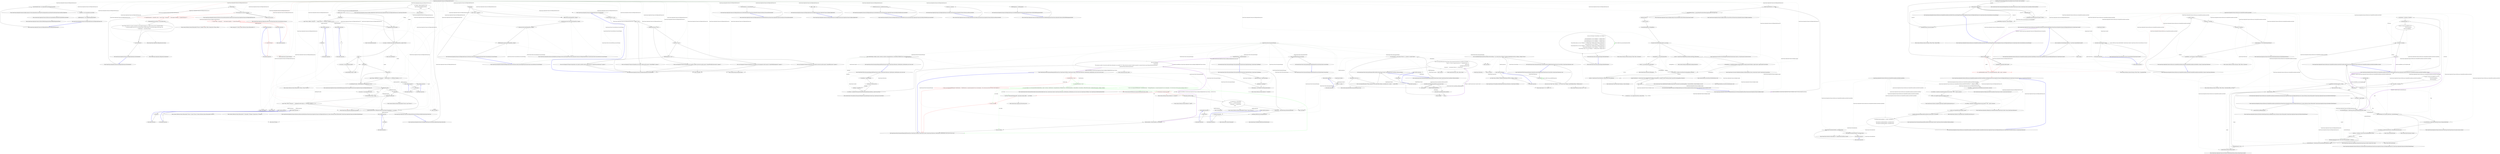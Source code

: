 digraph  {
n153 [label="QuantConnect.Algorithm.Framework.QCAlgorithmFramework", span=""];
n0 [cluster="QuantConnect.Algorithm.Framework.QCAlgorithmFramework.QCAlgorithmFramework()", label="Entry QuantConnect.Algorithm.Framework.QCAlgorithmFramework.QCAlgorithmFramework()", span="78-78"];
n1 [cluster="QuantConnect.Algorithm.Framework.QCAlgorithmFramework.QCAlgorithmFramework()", label="_securityValuesProvider = new AlgorithmSecurityValuesProvider(this)", span="80-80"];
n2 [cluster="QuantConnect.Algorithm.Framework.QCAlgorithmFramework.QCAlgorithmFramework()", label="Execution = new ImmediateExecutionModel()", span="83-83"];
n5 [cluster="QuantConnect.Algorithm.Framework.Alphas.Analysis.Providers.AlgorithmSecurityValuesProvider.AlgorithmSecurityValuesProvider(QuantConnect.Interfaces.IAlgorithm)", label="Entry QuantConnect.Algorithm.Framework.Alphas.Analysis.Providers.AlgorithmSecurityValuesProvider.AlgorithmSecurityValuesProvider(QuantConnect.Interfaces.IAlgorithm)", span="33-33"];
n3 [cluster="QuantConnect.Algorithm.Framework.QCAlgorithmFramework.QCAlgorithmFramework()", label="RiskManagement = new NullRiskManagementModel()", span="84-84"];
n6 [cluster="QuantConnect.Algorithm.Framework.Execution.ImmediateExecutionModel.ImmediateExecutionModel()", label="Entry QuantConnect.Algorithm.Framework.Execution.ImmediateExecutionModel.ImmediateExecutionModel()", span="26-26"];
n4 [cluster="QuantConnect.Algorithm.Framework.QCAlgorithmFramework.QCAlgorithmFramework()", label="Exit QuantConnect.Algorithm.Framework.QCAlgorithmFramework.QCAlgorithmFramework()", span="78-78"];
n7 [cluster="QuantConnect.Algorithm.Framework.Risk.NullRiskManagementModel.NullRiskManagementModel()", label="Entry QuantConnect.Algorithm.Framework.Risk.NullRiskManagementModel.NullRiskManagementModel()", span="10-10"];
n8 [cluster="QuantConnect.Algorithm.Framework.QCAlgorithmFramework.PostInitialize()", label="Entry QuantConnect.Algorithm.Framework.QCAlgorithmFramework.PostInitialize()", span="91-91"];
n9 [cluster="QuantConnect.Algorithm.Framework.QCAlgorithmFramework.PostInitialize()", label="CheckModels()", span="93-93"];
n10 [cluster="QuantConnect.Algorithm.Framework.QCAlgorithmFramework.PostInitialize()", label="UniverseSelection.CreateUniverses(this)", span="95-95"];
n17 [cluster="QuantConnect.Algorithm.Framework.QCAlgorithmFramework.CheckModels()", label="Entry QuantConnect.Algorithm.Framework.QCAlgorithmFramework.CheckModels()", span="267-267"];
n11 [cluster="QuantConnect.Algorithm.Framework.QCAlgorithmFramework.PostInitialize()", label="AddUniverse(universe)", span="97-97"];
n12 [cluster="QuantConnect.Algorithm.Framework.QCAlgorithmFramework.PostInitialize()", color=red, community=0, label="21: InsightsGenerated += (algorithm, data) => Log($''{Time}: {string.Join('' | '', data.Insights.OrderBy(i => i.Symbol.ToString()))}'')", span="100-100"];
n18 [cluster="QuantConnect.Algorithm.Framework.Selection.IUniverseSelectionModel.CreateUniverses(QuantConnect.Algorithm.Framework.QCAlgorithmFramework)", label="Entry QuantConnect.Algorithm.Framework.Selection.IUniverseSelectionModel.CreateUniverses(QuantConnect.Algorithm.Framework.QCAlgorithmFramework)", span="31-31"];
n19 [cluster="QuantConnect.Algorithm.QCAlgorithm.AddUniverse(QuantConnect.Data.UniverseSelection.Universe)", label="Entry QuantConnect.Algorithm.QCAlgorithm.AddUniverse(QuantConnect.Data.UniverseSelection.Universe)", span="135-135"];
n13 [cluster="QuantConnect.Algorithm.Framework.QCAlgorithmFramework.PostInitialize()", label="BrokerageModel.AccountType == AccountType.Cash", span="103-103"];
n23 [cluster="lambda expression", color=red, community=0, label="17: Log($''{Time}: {string.Join('' | '', data.Insights.OrderBy(i => i.Symbol.ToString()))}'')", span="100-100"];
n14 [cluster="QuantConnect.Algorithm.Framework.QCAlgorithmFramework.PostInitialize()", label="Error(''These models are currently unsuitable for Cash Modeled brokerages (e.g. GDAX) and may result in unexpected trades.''\r\n                    + '' To prevent possible user error we've restricted them to Margin trading. You can select margin account types with''\r\n                    + '' SetBrokerage( ... AccountType.Margin)'')", span="105-107"];
n15 [cluster="QuantConnect.Algorithm.Framework.QCAlgorithmFramework.PostInitialize()", label="base.PostInitialize()", span="110-110"];
n20 [cluster="QuantConnect.Algorithm.QCAlgorithm.Error(string)", label="Entry QuantConnect.Algorithm.QCAlgorithm.Error(string)", span="1724-1724"];
n16 [cluster="QuantConnect.Algorithm.Framework.QCAlgorithmFramework.PostInitialize()", label="Exit QuantConnect.Algorithm.Framework.QCAlgorithmFramework.PostInitialize()", span="91-91"];
n21 [cluster="QuantConnect.Algorithm.QCAlgorithm.PostInitialize()", label="Entry QuantConnect.Algorithm.QCAlgorithm.PostInitialize()", span="501-501"];
n22 [cluster="lambda expression", label="Entry lambda expression", span="100-100"];
n24 [cluster="lambda expression", label="Exit lambda expression", span="100-100"];
n25 [cluster="System.Collections.Generic.IEnumerable<TSource>.OrderBy<TSource, TKey>(System.Func<TSource, TKey>)", label="Entry System.Collections.Generic.IEnumerable<TSource>.OrderBy<TSource, TKey>(System.Func<TSource, TKey>)", span="0-0"];
n26 [cluster="string.Join<T>(string, System.Collections.Generic.IEnumerable<T>)", label="Entry string.Join<T>(string, System.Collections.Generic.IEnumerable<T>)", span="0-0"];
n27 [cluster="QuantConnect.Algorithm.QCAlgorithm.Log(string)", label="Entry QuantConnect.Algorithm.QCAlgorithm.Log(string)", span="1712-1712"];
n28 [cluster="lambda expression", label="Entry lambda expression", span="100-100"];
n29 [cluster="lambda expression", color=red, community=0, label="17: i.Symbol.ToString()", span="100-100"];
n30 [cluster="lambda expression", label="Exit lambda expression", span="100-100"];
n31 [cluster="QuantConnect.Symbol.ToString()", label="Entry QuantConnect.Symbol.ToString()", span="375-375"];
n32 [cluster="QuantConnect.Algorithm.Framework.QCAlgorithmFramework.OnFrameworkData(QuantConnect.Data.Slice)", label="Entry QuantConnect.Algorithm.Framework.QCAlgorithmFramework.OnFrameworkData(QuantConnect.Data.Slice)", span="117-117"];
n33 [cluster="QuantConnect.Algorithm.Framework.QCAlgorithmFramework.OnFrameworkData(QuantConnect.Data.Slice)", label="var insights = Alpha.Update(this, slice)\r\n                .Select(SetGeneratedAndClosedTimes)\r\n                .ToList()", span="120-122"];
n34 [cluster="QuantConnect.Algorithm.Framework.QCAlgorithmFramework.OnFrameworkData(QuantConnect.Data.Slice)", label="insights.Count != 0", span="125-125"];
n54 [cluster="QuantConnect.Algorithm.Framework.Alphas.IAlphaModel.Update(QuantConnect.Algorithm.Framework.QCAlgorithmFramework, QuantConnect.Data.Slice)", label="Entry QuantConnect.Algorithm.Framework.Alphas.IAlphaModel.Update(QuantConnect.Algorithm.Framework.QCAlgorithmFramework, QuantConnect.Data.Slice)", span="32-32"];
n55 [cluster="Unk.Select", label="Entry Unk.Select", span=""];
n56 [cluster="Unk.ToList", label="Entry Unk.ToList", span=""];
n36 [cluster="QuantConnect.Algorithm.Framework.QCAlgorithmFramework.OnFrameworkData(QuantConnect.Data.Slice)", label="Log($''{Time}: ALPHA: {string.Join('' | '', insights.Select(i => i.ToString()).OrderBy(i => i))}'')", span="130-130"];
n37 [cluster="QuantConnect.Algorithm.Framework.QCAlgorithmFramework.OnFrameworkData(QuantConnect.Data.Slice)", label="OnInsightsGenerated(insights)", span="133-133"];
n38 [cluster="QuantConnect.Algorithm.Framework.QCAlgorithmFramework.OnFrameworkData(QuantConnect.Data.Slice)", label="var targets = PortfolioConstruction.CreateTargets(this, insights).ToList()", span="137-137"];
n35 [cluster="QuantConnect.Algorithm.Framework.QCAlgorithmFramework.OnFrameworkData(QuantConnect.Data.Slice)", label=DebugMode, span="128-128"];
n57 [cluster="Unk.OrderBy", label="Entry Unk.OrderBy", span=""];
n58 [cluster="Unk.Join", label="Entry Unk.Join", span=""];
n67 [cluster="lambda expression", label="Entry lambda expression", span="130-130"];
n70 [cluster="lambda expression", label="Entry lambda expression", span="130-130"];
n59 [cluster="Unk.OnInsightsGenerated", label="Entry Unk.OnInsightsGenerated", span=""];
n39 [cluster="QuantConnect.Algorithm.Framework.QCAlgorithmFramework.OnFrameworkData(QuantConnect.Data.Slice)", label=targets, span="140-140"];
n60 [cluster="Unk.CreateTargets", label="Entry Unk.CreateTargets", span=""];
n61 [cluster="System.Collections.Generic.IEnumerable<TSource>.ToList<TSource>()", label="Entry System.Collections.Generic.IEnumerable<TSource>.ToList<TSource>()", span="0-0"];
n43 [cluster="QuantConnect.Algorithm.Framework.QCAlgorithmFramework.OnFrameworkData(QuantConnect.Data.Slice)", label="targets.Any()", span="149-149"];
n44 [cluster="QuantConnect.Algorithm.Framework.QCAlgorithmFramework.OnFrameworkData(QuantConnect.Data.Slice)", label="Log($''{Time}: PORTFOLIO: {string.Join('' | '', targets.Select(t => t.ToString()).OrderBy(t => t))}'')", span="151-151"];
n52 [cluster="QuantConnect.Algorithm.Framework.QCAlgorithmFramework.OnFrameworkData(QuantConnect.Data.Slice)", label="Execution.Execute(this, riskTargetOverrides.Concat(targets).DistinctBy(pt => pt.Symbol))", span="174-174"];
n40 [cluster="QuantConnect.Algorithm.Framework.QCAlgorithmFramework.OnFrameworkData(QuantConnect.Data.Slice)", label="var security = Securities[target.Symbol]", span="142-142"];
n42 [cluster="QuantConnect.Algorithm.Framework.QCAlgorithmFramework.OnFrameworkData(QuantConnect.Data.Slice)", label=DebugMode, span="146-146"];
n41 [cluster="QuantConnect.Algorithm.Framework.QCAlgorithmFramework.OnFrameworkData(QuantConnect.Data.Slice)", label="security.Holdings.Target = target", span="143-143"];
n45 [cluster="QuantConnect.Algorithm.Framework.QCAlgorithmFramework.OnFrameworkData(QuantConnect.Data.Slice)", label="var riskTargetOverrides = RiskManagement.ManageRisk(this).ToList()", span="155-155"];
n62 [cluster="System.Collections.Generic.IEnumerable<TSource>.Any<TSource>()", label="Entry System.Collections.Generic.IEnumerable<TSource>.Any<TSource>()", span="0-0"];
n73 [cluster="lambda expression", label="Entry lambda expression", span="151-151"];
n77 [cluster="lambda expression", label="Entry lambda expression", span="151-151"];
n46 [cluster="QuantConnect.Algorithm.Framework.QCAlgorithmFramework.OnFrameworkData(QuantConnect.Data.Slice)", label=riskTargetOverrides, span="158-158"];
n63 [cluster="QuantConnect.Algorithm.Framework.Risk.IRiskManagementModel.ManageRisk(QuantConnect.Algorithm.Framework.QCAlgorithmFramework)", label="Entry QuantConnect.Algorithm.Framework.Risk.IRiskManagementModel.ManageRisk(QuantConnect.Algorithm.Framework.QCAlgorithmFramework)", span="29-29"];
n50 [cluster="QuantConnect.Algorithm.Framework.QCAlgorithmFramework.OnFrameworkData(QuantConnect.Data.Slice)", label="riskTargetOverrides.Any()", span="167-167"];
n51 [cluster="QuantConnect.Algorithm.Framework.QCAlgorithmFramework.OnFrameworkData(QuantConnect.Data.Slice)", label="Log($''{Time}: RISK: {string.Join('' | '', riskTargetOverrides.Select(t => t.ToString()).OrderBy(t => t))}'')", span="169-169"];
n47 [cluster="QuantConnect.Algorithm.Framework.QCAlgorithmFramework.OnFrameworkData(QuantConnect.Data.Slice)", label="var security = Securities[target.Symbol]", span="160-160"];
n49 [cluster="QuantConnect.Algorithm.Framework.QCAlgorithmFramework.OnFrameworkData(QuantConnect.Data.Slice)", label=DebugMode, span="164-164"];
n48 [cluster="QuantConnect.Algorithm.Framework.QCAlgorithmFramework.OnFrameworkData(QuantConnect.Data.Slice)", label="security.Holdings.Target = target", span="161-161"];
n80 [cluster="lambda expression", label="Entry lambda expression", span="169-169"];
n83 [cluster="lambda expression", label="Entry lambda expression", span="169-169"];
n53 [cluster="QuantConnect.Algorithm.Framework.QCAlgorithmFramework.OnFrameworkData(QuantConnect.Data.Slice)", label="Exit QuantConnect.Algorithm.Framework.QCAlgorithmFramework.OnFrameworkData(QuantConnect.Data.Slice)", span="117-117"];
n64 [cluster="System.Collections.Generic.IEnumerable<TSource>.Concat<TSource>(System.Collections.Generic.IEnumerable<TSource>)", label="Entry System.Collections.Generic.IEnumerable<TSource>.Concat<TSource>(System.Collections.Generic.IEnumerable<TSource>)", span="0-0"];
n65 [cluster="System.Collections.Generic.IEnumerable<T>.DistinctBy<T, TPropery>(System.Func<T, TPropery>)", label="Entry System.Collections.Generic.IEnumerable<T>.DistinctBy<T, TPropery>(System.Func<T, TPropery>)", span="264-264"];
n66 [cluster="QuantConnect.Algorithm.Framework.Execution.IExecutionModel.Execute(QuantConnect.Algorithm.Framework.QCAlgorithmFramework, System.Collections.Generic.IEnumerable<QuantConnect.Algorithm.Framework.Portfolio.IPortfolioTarget>)", label="Entry QuantConnect.Algorithm.Framework.Execution.IExecutionModel.Execute(QuantConnect.Algorithm.Framework.QCAlgorithmFramework, System.Collections.Generic.IEnumerable<QuantConnect.Algorithm.Framework.Portfolio.IPortfolioTarget>)", span="32-32"];
n86 [cluster="lambda expression", label="Entry lambda expression", span="174-174"];
n68 [cluster="lambda expression", label="i.ToString()", span="130-130"];
n69 [cluster="lambda expression", label="Exit lambda expression", span="130-130"];
n71 [cluster="lambda expression", label=i, span="130-130"];
n72 [cluster="lambda expression", label="Exit lambda expression", span="130-130"];
n74 [cluster="lambda expression", label="t.ToString()", span="151-151"];
n75 [cluster="lambda expression", label="Exit lambda expression", span="151-151"];
n76 [cluster="object.ToString()", label="Entry object.ToString()", span="0-0"];
n78 [cluster="lambda expression", label=t, span="151-151"];
n79 [cluster="lambda expression", label="Exit lambda expression", span="151-151"];
n81 [cluster="lambda expression", label="t.ToString()", span="169-169"];
n82 [cluster="lambda expression", label="Exit lambda expression", span="169-169"];
n84 [cluster="lambda expression", label=t, span="169-169"];
n85 [cluster="lambda expression", label="Exit lambda expression", span="169-169"];
n87 [cluster="lambda expression", label="pt.Symbol", span="174-174"];
n88 [cluster="lambda expression", label="Exit lambda expression", span="174-174"];
n89 [cluster="QuantConnect.Algorithm.Framework.QCAlgorithmFramework.OnFrameworkSecuritiesChanged(QuantConnect.Data.UniverseSelection.SecurityChanges)", label="Entry QuantConnect.Algorithm.Framework.QCAlgorithmFramework.OnFrameworkSecuritiesChanged(QuantConnect.Data.UniverseSelection.SecurityChanges)", span="181-181"];
n90 [cluster="QuantConnect.Algorithm.Framework.QCAlgorithmFramework.OnFrameworkSecuritiesChanged(QuantConnect.Data.UniverseSelection.SecurityChanges)", label=DebugMode, span="183-183"];
n91 [cluster="QuantConnect.Algorithm.Framework.QCAlgorithmFramework.OnFrameworkSecuritiesChanged(QuantConnect.Data.UniverseSelection.SecurityChanges)", label="Log($''{Time}: {changes}'')", span="185-185"];
n92 [cluster="QuantConnect.Algorithm.Framework.QCAlgorithmFramework.OnFrameworkSecuritiesChanged(QuantConnect.Data.UniverseSelection.SecurityChanges)", label="Alpha.OnSecuritiesChanged(this, changes)", span="188-188"];
n93 [cluster="QuantConnect.Algorithm.Framework.QCAlgorithmFramework.OnFrameworkSecuritiesChanged(QuantConnect.Data.UniverseSelection.SecurityChanges)", label="PortfolioConstruction.OnSecuritiesChanged(this, changes)", span="189-189"];
n94 [cluster="QuantConnect.Algorithm.Framework.QCAlgorithmFramework.OnFrameworkSecuritiesChanged(QuantConnect.Data.UniverseSelection.SecurityChanges)", label="Execution.OnSecuritiesChanged(this, changes)", span="190-190"];
n95 [cluster="QuantConnect.Algorithm.Framework.QCAlgorithmFramework.OnFrameworkSecuritiesChanged(QuantConnect.Data.UniverseSelection.SecurityChanges)", label="RiskManagement.OnSecuritiesChanged(this, changes)", span="191-191"];
n97 [cluster="QuantConnect.Algorithm.Framework.INotifiedSecurityChanges.OnSecuritiesChanged(QuantConnect.Algorithm.Framework.QCAlgorithmFramework, QuantConnect.Data.UniverseSelection.SecurityChanges)", label="Entry QuantConnect.Algorithm.Framework.INotifiedSecurityChanges.OnSecuritiesChanged(QuantConnect.Algorithm.Framework.QCAlgorithmFramework, QuantConnect.Data.UniverseSelection.SecurityChanges)", span="29-29"];
n96 [cluster="QuantConnect.Algorithm.Framework.QCAlgorithmFramework.OnFrameworkSecuritiesChanged(QuantConnect.Data.UniverseSelection.SecurityChanges)", label="Exit QuantConnect.Algorithm.Framework.QCAlgorithmFramework.OnFrameworkSecuritiesChanged(QuantConnect.Data.UniverseSelection.SecurityChanges)", span="181-181"];
n98 [cluster="QuantConnect.Algorithm.Framework.QCAlgorithmFramework.SetPortfolioSelection(QuantConnect.Algorithm.Framework.Selection.IUniverseSelectionModel)", label="Entry QuantConnect.Algorithm.Framework.QCAlgorithmFramework.SetPortfolioSelection(QuantConnect.Algorithm.Framework.Selection.IUniverseSelectionModel)", span="198-198"];
n99 [cluster="QuantConnect.Algorithm.Framework.QCAlgorithmFramework.SetPortfolioSelection(QuantConnect.Algorithm.Framework.Selection.IUniverseSelectionModel)", label="UniverseSelection = universeSelection", span="200-200"];
n100 [cluster="QuantConnect.Algorithm.Framework.QCAlgorithmFramework.SetPortfolioSelection(QuantConnect.Algorithm.Framework.Selection.IUniverseSelectionModel)", label="Exit QuantConnect.Algorithm.Framework.QCAlgorithmFramework.SetPortfolioSelection(QuantConnect.Algorithm.Framework.Selection.IUniverseSelectionModel)", span="198-198"];
n101 [cluster="QuantConnect.Algorithm.Framework.QCAlgorithmFramework.SetAlpha(QuantConnect.Algorithm.Framework.Alphas.IAlphaModel)", label="Entry QuantConnect.Algorithm.Framework.QCAlgorithmFramework.SetAlpha(QuantConnect.Algorithm.Framework.Alphas.IAlphaModel)", span="207-207"];
n102 [cluster="QuantConnect.Algorithm.Framework.QCAlgorithmFramework.SetAlpha(QuantConnect.Algorithm.Framework.Alphas.IAlphaModel)", label="Alpha = alpha", span="209-209"];
n103 [cluster="QuantConnect.Algorithm.Framework.QCAlgorithmFramework.SetAlpha(QuantConnect.Algorithm.Framework.Alphas.IAlphaModel)", label="Exit QuantConnect.Algorithm.Framework.QCAlgorithmFramework.SetAlpha(QuantConnect.Algorithm.Framework.Alphas.IAlphaModel)", span="207-207"];
n104 [cluster="QuantConnect.Algorithm.Framework.QCAlgorithmFramework.SetPortfolioConstruction(QuantConnect.Algorithm.Framework.Portfolio.IPortfolioConstructionModel)", label="Entry QuantConnect.Algorithm.Framework.QCAlgorithmFramework.SetPortfolioConstruction(QuantConnect.Algorithm.Framework.Portfolio.IPortfolioConstructionModel)", span="216-216"];
n105 [cluster="QuantConnect.Algorithm.Framework.QCAlgorithmFramework.SetPortfolioConstruction(QuantConnect.Algorithm.Framework.Portfolio.IPortfolioConstructionModel)", label="PortfolioConstruction = portfolioConstruction", span="218-218"];
n106 [cluster="QuantConnect.Algorithm.Framework.QCAlgorithmFramework.SetPortfolioConstruction(QuantConnect.Algorithm.Framework.Portfolio.IPortfolioConstructionModel)", label="Exit QuantConnect.Algorithm.Framework.QCAlgorithmFramework.SetPortfolioConstruction(QuantConnect.Algorithm.Framework.Portfolio.IPortfolioConstructionModel)", span="216-216"];
n107 [cluster="QuantConnect.Algorithm.Framework.QCAlgorithmFramework.SetExecution(QuantConnect.Algorithm.Framework.Execution.IExecutionModel)", label="Entry QuantConnect.Algorithm.Framework.QCAlgorithmFramework.SetExecution(QuantConnect.Algorithm.Framework.Execution.IExecutionModel)", span="225-225"];
n108 [cluster="QuantConnect.Algorithm.Framework.QCAlgorithmFramework.SetExecution(QuantConnect.Algorithm.Framework.Execution.IExecutionModel)", label="Execution = execution", span="227-227"];
n109 [cluster="QuantConnect.Algorithm.Framework.QCAlgorithmFramework.SetExecution(QuantConnect.Algorithm.Framework.Execution.IExecutionModel)", label="Exit QuantConnect.Algorithm.Framework.QCAlgorithmFramework.SetExecution(QuantConnect.Algorithm.Framework.Execution.IExecutionModel)", span="225-225"];
n110 [cluster="QuantConnect.Algorithm.Framework.QCAlgorithmFramework.SetRiskManagement(QuantConnect.Algorithm.Framework.Risk.IRiskManagementModel)", label="Entry QuantConnect.Algorithm.Framework.QCAlgorithmFramework.SetRiskManagement(QuantConnect.Algorithm.Framework.Risk.IRiskManagementModel)", span="234-234"];
n111 [cluster="QuantConnect.Algorithm.Framework.QCAlgorithmFramework.SetRiskManagement(QuantConnect.Algorithm.Framework.Risk.IRiskManagementModel)", label="RiskManagement = riskManagement", span="236-236"];
n112 [cluster="QuantConnect.Algorithm.Framework.QCAlgorithmFramework.SetRiskManagement(QuantConnect.Algorithm.Framework.Risk.IRiskManagementModel)", label="Exit QuantConnect.Algorithm.Framework.QCAlgorithmFramework.SetRiskManagement(QuantConnect.Algorithm.Framework.Risk.IRiskManagementModel)", span="234-234"];
n113 [cluster="QuantConnect.Algorithm.Framework.QCAlgorithmFramework.SetGeneratedAndClosedTimes(QuantConnect.Algorithm.Framework.Alphas.Insight)", label="Entry QuantConnect.Algorithm.Framework.QCAlgorithmFramework.SetGeneratedAndClosedTimes(QuantConnect.Algorithm.Framework.Alphas.Insight)", span="239-239"];
n114 [cluster="QuantConnect.Algorithm.Framework.QCAlgorithmFramework.SetGeneratedAndClosedTimes(QuantConnect.Algorithm.Framework.Alphas.Insight)", label="insight.GeneratedTimeUtc = UtcTime", span="241-241"];
n115 [cluster="QuantConnect.Algorithm.Framework.QCAlgorithmFramework.SetGeneratedAndClosedTimes(QuantConnect.Algorithm.Framework.Alphas.Insight)", label="insight.ReferenceValue = _securityValuesProvider.GetValues(insight.Symbol).Get(insight.Type)", span="242-242"];
n119 [cluster="QuantConnect.Algorithm.Framework.QCAlgorithmFramework.SetGeneratedAndClosedTimes(QuantConnect.Algorithm.Framework.Alphas.Insight)", label="Securities.TryGetValue(insight.Symbol, out security)", span="247-247"];
n122 [cluster="QuantConnect.Algorithm.Framework.QCAlgorithmFramework.SetGeneratedAndClosedTimes(QuantConnect.Algorithm.Framework.Alphas.Insight)", label="barSize = insight.Period.ToHigherResolutionEquivalent(false).ToTimeSpan()", span="254-254"];
n123 [cluster="QuantConnect.Algorithm.Framework.QCAlgorithmFramework.SetGeneratedAndClosedTimes(QuantConnect.Algorithm.Framework.Alphas.Insight)", label="exchangeHours = MarketHoursDatabase.GetExchangeHours(insight.Symbol.ID.Market, insight.Symbol, insight.Symbol.SecurityType)", span="255-255"];
n126 [cluster="QuantConnect.Algorithm.Framework.QCAlgorithmFramework.SetGeneratedAndClosedTimes(QuantConnect.Algorithm.Framework.Alphas.Insight)", label="var barCount = (int) (insight.Period.Ticks / barSize.Ticks)", span="260-260"];
n127 [cluster="QuantConnect.Algorithm.Framework.QCAlgorithmFramework.SetGeneratedAndClosedTimes(QuantConnect.Algorithm.Framework.Alphas.Insight)", label="insight.CloseTimeUtc = QuantConnect.Time.GetEndTimeForTradeBars(exchangeHours, localStart, barSize, barCount, false).ConvertToUtc(exchangeHours.TimeZone)", span="262-262"];
n128 [cluster="QuantConnect.Algorithm.Framework.QCAlgorithmFramework.SetGeneratedAndClosedTimes(QuantConnect.Algorithm.Framework.Alphas.Insight)", label="return insight;", span="264-264"];
n116 [cluster="QuantConnect.Algorithm.Framework.QCAlgorithmFramework.SetGeneratedAndClosedTimes(QuantConnect.Algorithm.Framework.Alphas.Insight)", label="TimeSpan barSize", span="244-244"];
n130 [cluster="QuantConnect.Algorithm.Framework.Alphas.Analysis.ISecurityValuesProvider.GetValues(QuantConnect.Symbol)", label="Entry QuantConnect.Algorithm.Framework.Alphas.Analysis.ISecurityValuesProvider.GetValues(QuantConnect.Symbol)", span="31-31"];
n131 [cluster="QuantConnect.Algorithm.Framework.Alphas.Analysis.SecurityValues.Get(QuantConnect.Algorithm.Framework.Alphas.InsightType)", label="Entry QuantConnect.Algorithm.Framework.Alphas.Analysis.SecurityValues.Get(QuantConnect.Algorithm.Framework.Alphas.InsightType)", span="89-89"];
n117 [cluster="QuantConnect.Algorithm.Framework.QCAlgorithmFramework.SetGeneratedAndClosedTimes(QuantConnect.Algorithm.Framework.Alphas.Insight)", label="Security security", span="245-245"];
n118 [cluster="QuantConnect.Algorithm.Framework.QCAlgorithmFramework.SetGeneratedAndClosedTimes(QuantConnect.Algorithm.Framework.Alphas.Insight)", label="SecurityExchangeHours exchangeHours", span="246-246"];
n120 [cluster="QuantConnect.Algorithm.Framework.QCAlgorithmFramework.SetGeneratedAndClosedTimes(QuantConnect.Algorithm.Framework.Alphas.Insight)", label="exchangeHours = security.Exchange.Hours", span="249-249"];
n132 [cluster="QuantConnect.Securities.SecurityManager.TryGetValue(QuantConnect.Symbol, out QuantConnect.Securities.Security)", label="Entry QuantConnect.Securities.SecurityManager.TryGetValue(QuantConnect.Symbol, out QuantConnect.Securities.Security)", span="193-193"];
n121 [cluster="QuantConnect.Algorithm.Framework.QCAlgorithmFramework.SetGeneratedAndClosedTimes(QuantConnect.Algorithm.Framework.Alphas.Insight)", label="barSize = security.Resolution.ToTimeSpan()", span="250-250"];
n124 [cluster="QuantConnect.Algorithm.Framework.QCAlgorithmFramework.SetGeneratedAndClosedTimes(QuantConnect.Algorithm.Framework.Alphas.Insight)", label="var localStart = UtcTime.ConvertFromUtc(exchangeHours.TimeZone)", span="258-258"];
n134 [cluster="System.TimeSpan.ToHigherResolutionEquivalent(bool)", label="Entry System.TimeSpan.ToHigherResolutionEquivalent(bool)", span="752-752"];
n133 [cluster="QuantConnect.Resolution.ToTimeSpan()", label="Entry QuantConnect.Resolution.ToTimeSpan()", span="724-724"];
n125 [cluster="QuantConnect.Algorithm.Framework.QCAlgorithmFramework.SetGeneratedAndClosedTimes(QuantConnect.Algorithm.Framework.Alphas.Insight)", label="barSize = QuantConnect.Time.Max(barSize, QuantConnect.Time.OneMinute)", span="259-259"];
n135 [cluster="QuantConnect.Securities.MarketHoursDatabase.GetExchangeHours(string, QuantConnect.Symbol, QuantConnect.SecurityType)", label="Entry QuantConnect.Securities.MarketHoursDatabase.GetExchangeHours(string, QuantConnect.Symbol, QuantConnect.SecurityType)", span="74-74"];
n136 [cluster="System.DateTime.ConvertFromUtc(DateTimeZone, bool)", label="Entry System.DateTime.ConvertFromUtc(DateTimeZone, bool)", span="606-606"];
n137 [cluster="QuantConnect.Time.Max(System.TimeSpan, System.TimeSpan)", label="Entry QuantConnect.Time.Max(System.TimeSpan, System.TimeSpan)", span="195-195"];
n138 [cluster="QuantConnect.Time.GetEndTimeForTradeBars(QuantConnect.Securities.SecurityExchangeHours, System.DateTime, System.TimeSpan, int, bool)", label="Entry QuantConnect.Time.GetEndTimeForTradeBars(QuantConnect.Securities.SecurityExchangeHours, System.DateTime, System.TimeSpan, int, bool)", span="469-469"];
n139 [cluster="System.DateTime.ConvertToUtc(DateTimeZone, bool)", label="Entry System.DateTime.ConvertToUtc(DateTimeZone, bool)", span="618-618"];
n129 [cluster="QuantConnect.Algorithm.Framework.QCAlgorithmFramework.SetGeneratedAndClosedTimes(QuantConnect.Algorithm.Framework.Alphas.Insight)", label="Exit QuantConnect.Algorithm.Framework.QCAlgorithmFramework.SetGeneratedAndClosedTimes(QuantConnect.Algorithm.Framework.Alphas.Insight)", span="239-239"];
n140 [cluster="QuantConnect.Algorithm.Framework.QCAlgorithmFramework.CheckModels()", label="UniverseSelection == null", span="269-269"];
n141 [cluster="QuantConnect.Algorithm.Framework.QCAlgorithmFramework.CheckModels()", label="throw new Exception($''Framework algorithms must specify a portfolio selection model using the '{nameof(UniverseSelection)}' property.'');", span="271-271"];
n142 [cluster="QuantConnect.Algorithm.Framework.QCAlgorithmFramework.CheckModels()", label="Alpha == null", span="273-273"];
n143 [cluster="QuantConnect.Algorithm.Framework.QCAlgorithmFramework.CheckModels()", label="throw new Exception($''Framework algorithms must specify a alpha model using the '{nameof(Alpha)}' property.'');", span="275-275"];
n144 [cluster="QuantConnect.Algorithm.Framework.QCAlgorithmFramework.CheckModels()", label="PortfolioConstruction == null", span="277-277"];
n145 [cluster="QuantConnect.Algorithm.Framework.QCAlgorithmFramework.CheckModels()", label="throw new Exception($''Framework algorithms must specify a portfolio construction model using the '{nameof(PortfolioConstruction)}' property'');", span="279-279"];
n146 [cluster="QuantConnect.Algorithm.Framework.QCAlgorithmFramework.CheckModels()", label="Execution == null", span="281-281"];
n147 [cluster="QuantConnect.Algorithm.Framework.QCAlgorithmFramework.CheckModels()", label="throw new Exception($''Framework algorithms must specify an execution model using the '{nameof(Execution)}' property.'');", span="283-283"];
n148 [cluster="QuantConnect.Algorithm.Framework.QCAlgorithmFramework.CheckModels()", label="RiskManagement == null", span="285-285"];
n149 [cluster="QuantConnect.Algorithm.Framework.QCAlgorithmFramework.CheckModels()", label="throw new Exception($''Framework algorithms must specify an risk management model using the '{nameof(RiskManagement)}' property.'');", span="287-287"];
n150 [cluster="QuantConnect.Algorithm.Framework.QCAlgorithmFramework.CheckModels()", label="Exit QuantConnect.Algorithm.Framework.QCAlgorithmFramework.CheckModels()", span="267-267"];
n151 [cluster="System.Exception.Exception(string)", label="Entry System.Exception.Exception(string)", span="0-0"];
n152 [cluster="Unk.nameof", label="Entry Unk.nameof", span=""];
m0_43 [cluster="QuantConnect.TimeKeeper.AddTimeZone(DateTimeZone)", file="RsiAlphaModel.cs", label="Entry QuantConnect.TimeKeeper.AddTimeZone(DateTimeZone)", span="108-108"];
m0_38 [cluster="Unk.Where", file="RsiAlphaModel.cs", label="Entry Unk.Where", span=""];
m0_63 [cluster="Unk.IsAssignableFrom", file="RsiAlphaModel.cs", label="Entry Unk.IsAssignableFrom", span=""];
m0_8 [cluster="QuantConnect.Data.SubscriptionManager.Add(QuantConnect.Symbol, QuantConnect.Resolution, DateTimeZone, DateTimeZone, bool, bool, bool)", file="RsiAlphaModel.cs", label="Entry QuantConnect.Data.SubscriptionManager.Add(QuantConnect.Symbol, QuantConnect.Resolution, DateTimeZone, DateTimeZone, bool, bool, bool)", span="91-91"];
m0_9 [cluster="QuantConnect.Data.SubscriptionManager.Add(QuantConnect.Symbol, QuantConnect.Resolution, DateTimeZone, DateTimeZone, bool, bool, bool)", file="RsiAlphaModel.cs", label="var dataType = typeof(TradeBar)", span="94-94"];
m0_10 [cluster="QuantConnect.Data.SubscriptionManager.Add(QuantConnect.Symbol, QuantConnect.Resolution, DateTimeZone, DateTimeZone, bool, bool, bool)", file="RsiAlphaModel.cs", label="resolution == Resolution.Tick", span="95-95"];
m0_12 [cluster="QuantConnect.Data.SubscriptionManager.Add(QuantConnect.Symbol, QuantConnect.Resolution, DateTimeZone, DateTimeZone, bool, bool, bool)", file="RsiAlphaModel.cs", label="var tickType = LeanData.GetCommonTickTypeForCommonDataTypes(dataType, symbol.SecurityType)", span="99-99"];
m0_13 [cluster="QuantConnect.Data.SubscriptionManager.Add(QuantConnect.Symbol, QuantConnect.Resolution, DateTimeZone, DateTimeZone, bool, bool, bool)", file="RsiAlphaModel.cs", label="return Add(dataType, tickType, symbol, resolution, timeZone, exchangeTimeZone, isCustomData, fillDataForward, extendedMarketHours);", span="100-100"];
m0_11 [cluster="QuantConnect.Data.SubscriptionManager.Add(QuantConnect.Symbol, QuantConnect.Resolution, DateTimeZone, DateTimeZone, bool, bool, bool)", file="RsiAlphaModel.cs", label="dataType = typeof(Tick)", span="97-97"];
m0_14 [cluster="QuantConnect.Data.SubscriptionManager.Add(QuantConnect.Symbol, QuantConnect.Resolution, DateTimeZone, DateTimeZone, bool, bool, bool)", file="RsiAlphaModel.cs", label="Exit QuantConnect.Data.SubscriptionManager.Add(QuantConnect.Symbol, QuantConnect.Resolution, DateTimeZone, DateTimeZone, bool, bool, bool)", span="91-91"];
m0_77 [cluster="System.Collections.Generic.List<T>.List()", file="RsiAlphaModel.cs", label="Entry System.Collections.Generic.List<T>.List()", span="0-0"];
m0_90 [cluster="QuantConnect.Util.LeanData.GetDataType(QuantConnect.Resolution, QuantConnect.TickType)", file="RsiAlphaModel.cs", label="Entry QuantConnect.Util.LeanData.GetDataType(QuantConnect.Resolution, QuantConnect.TickType)", span="258-258"];
m0_15 [cluster="QuantConnect.Util.LeanData.GetCommonTickTypeForCommonDataTypes(System.Type, QuantConnect.SecurityType)", file="RsiAlphaModel.cs", label="Entry QuantConnect.Util.LeanData.GetCommonTickTypeForCommonDataTypes(System.Type, QuantConnect.SecurityType)", span="687-687"];
m0_47 [cluster="QuantConnect.Symbol.IsCanonical()", file="RsiAlphaModel.cs", label="Entry QuantConnect.Symbol.IsCanonical()", span="168-168"];
m0_37 [cluster="System.Collections.Generic.HashSet<T>.Add(T)", file="RsiAlphaModel.cs", label="Entry System.Collections.Generic.HashSet<T>.Add(T)", span="0-0"];
m0_87 [cluster="lambda expression", file="RsiAlphaModel.cs", label="Entry lambda expression", span="237-237"];
m0_44 [cluster="lambda expression", file="RsiAlphaModel.cs", label="Entry lambda expression", span="144-144"];
m0_48 [cluster="lambda expression", file="RsiAlphaModel.cs", label="Entry lambda expression", span="145-145"];
m0_45 [cluster="lambda expression", file="RsiAlphaModel.cs", label="!x.Symbol.IsCanonical()", span="144-144"];
m0_46 [cluster="lambda expression", file="RsiAlphaModel.cs", label="Exit lambda expression", span="144-144"];
m0_49 [cluster="lambda expression", file="RsiAlphaModel.cs", label="x.Symbol.Value", span="145-145"];
m0_50 [cluster="lambda expression", file="RsiAlphaModel.cs", label="Exit lambda expression", span="145-145"];
m0_69 [cluster="lambda expression", file="RsiAlphaModel.cs", label="x.Symbol == symbol", span="172-172"];
m0_68 [cluster="lambda expression", file="RsiAlphaModel.cs", label="Entry lambda expression", span="172-172"];
m0_71 [cluster="lambda expression", file="RsiAlphaModel.cs", label="Entry lambda expression", span="194-194"];
m0_70 [cluster="lambda expression", file="RsiAlphaModel.cs", label="Exit lambda expression", span="172-172"];
m0_72 [cluster="lambda expression", file="RsiAlphaModel.cs", label="x.Type.Name", span="194-194"];
m0_73 [cluster="lambda expression", file="RsiAlphaModel.cs", label="Exit lambda expression", span="194-194"];
m0_88 [cluster="lambda expression", file="RsiAlphaModel.cs", label="new Tuple<Type, TickType>(LeanData.GetDataType(resolution, tickType), tickType)", span="237-237"];
m0_89 [cluster="lambda expression", file="RsiAlphaModel.cs", label="Exit lambda expression", span="237-237"];
m0_34 [cluster="QuantConnect.Data.SubscriptionDataConfig.SubscriptionDataConfig(System.Type, QuantConnect.Symbol, QuantConnect.Resolution, DateTimeZone, DateTimeZone, bool, bool, bool, bool, QuantConnect.TickType?, bool, QuantConnect.DataNormalizationMode)", file="RsiAlphaModel.cs", label="Entry QuantConnect.Data.SubscriptionDataConfig.SubscriptionDataConfig(System.Type, QuantConnect.Symbol, QuantConnect.Resolution, DateTimeZone, DateTimeZone, bool, bool, bool, bool, QuantConnect.TickType?, bool, QuantConnect.DataNormalizationMode)", span="157-157"];
m0_6 [cluster="System.Collections.Generic.HashSet<T>.HashSet()", file="RsiAlphaModel.cs", label="Entry System.Collections.Generic.HashSet<T>.HashSet()", span="0-0"];
m0_16 [cluster="QuantConnect.Data.SubscriptionManager.Add(System.Type, QuantConnect.TickType, QuantConnect.Symbol, QuantConnect.Resolution, DateTimeZone, DateTimeZone, bool, bool, bool, bool, bool)", file="RsiAlphaModel.cs", label="Entry QuantConnect.Data.SubscriptionManager.Add(System.Type, QuantConnect.TickType, QuantConnect.Symbol, QuantConnect.Resolution, DateTimeZone, DateTimeZone, bool, bool, bool, bool, bool)", span="119-119"];
m0_17 [cluster="QuantConnect.Data.SubscriptionManager.Add(System.Type, QuantConnect.TickType, QuantConnect.Symbol, QuantConnect.Resolution, DateTimeZone, DateTimeZone, bool, bool, bool, bool, bool)", color=red, community=0, file="RsiAlphaModel.cs", label="14: dataTimeZone == null", span="121-121"];
m0_19 [cluster="QuantConnect.Data.SubscriptionManager.Add(System.Type, QuantConnect.TickType, QuantConnect.Symbol, QuantConnect.Resolution, DateTimeZone, DateTimeZone, bool, bool, bool, bool, bool)", color=green, community=0, file="RsiAlphaModel.cs", label="14: exchangeTimeZone == null", span="125-125"];
m0_21 [cluster="QuantConnect.Data.SubscriptionManager.Add(System.Type, QuantConnect.TickType, QuantConnect.Symbol, QuantConnect.Resolution, DateTimeZone, DateTimeZone, bool, bool, bool, bool, bool)", color=green, community=0, file="RsiAlphaModel.cs", label="14: var newConfig = new SubscriptionDataConfig(dataType, symbol, resolution, dataTimeZone, exchangeTimeZone, fillDataForward, extendedMarketHours, isInternalFeed, isCustomData, isFilteredSubscription: isFilteredSubscription, tickType: tickType)", span="131-131"];
m0_29 [cluster="QuantConnect.Data.SubscriptionManager.Add(System.Type, QuantConnect.TickType, QuantConnect.Symbol, QuantConnect.Resolution, DateTimeZone, DateTimeZone, bool, bool, bool, bool, bool)", file="RsiAlphaModel.cs", label="_timeKeeper.AddTimeZone(exchangeTimeZone)", span="156-156"];
m0_30 [cluster="QuantConnect.Data.SubscriptionManager.Add(System.Type, QuantConnect.TickType, QuantConnect.Symbol, QuantConnect.Resolution, DateTimeZone, DateTimeZone, bool, bool, bool, bool, bool)", file="RsiAlphaModel.cs", label="HasCustomData = HasCustomData || isCustomData", span="159-159"];
m0_18 [cluster="QuantConnect.Data.SubscriptionManager.Add(System.Type, QuantConnect.TickType, QuantConnect.Symbol, QuantConnect.Resolution, DateTimeZone, DateTimeZone, bool, bool, bool, bool, bool)", color=red, community=0, file="RsiAlphaModel.cs", label="0: throw new ArgumentNullException(''dataTimeZone'', ''DataTimeZone is a required parameter for new subscriptions.  Set to the time zone the raw data is time stamped in.'');", span="123-123"];
m0_20 [cluster="QuantConnect.Data.SubscriptionManager.Add(System.Type, QuantConnect.TickType, QuantConnect.Symbol, QuantConnect.Resolution, DateTimeZone, DateTimeZone, bool, bool, bool, bool, bool)", color=green, community=0, file="RsiAlphaModel.cs", label="0: throw new ArgumentNullException(''exchangeTimeZone'', ''ExchangeTimeZone is a required parameter for new subscriptions.  Set to the time zone the security exchange resides in.'');", span="127-127"];
m0_22 [cluster="QuantConnect.Data.SubscriptionManager.Add(System.Type, QuantConnect.TickType, QuantConnect.Symbol, QuantConnect.Resolution, DateTimeZone, DateTimeZone, bool, bool, bool, bool, bool)", color=red, community=0, file="RsiAlphaModel.cs", label="0: Subscriptions.Contains(newConfig)", span="134-134"];
m0_23 [cluster="QuantConnect.Data.SubscriptionManager.Add(System.Type, QuantConnect.TickType, QuantConnect.Symbol, QuantConnect.Resolution, DateTimeZone, DateTimeZone, bool, bool, bool, bool, bool)", file="RsiAlphaModel.cs", label="Log.Trace(''SubscriptionManager.Add(): subscription already added: '' + newConfig)", span="136-136"];
m0_24 [cluster="QuantConnect.Data.SubscriptionManager.Add(System.Type, QuantConnect.TickType, QuantConnect.Symbol, QuantConnect.Resolution, DateTimeZone, DateTimeZone, bool, bool, bool, bool, bool)", color=red, community=0, file="RsiAlphaModel.cs", label="0: return newConfig;", span="137-137"];
m0_25 [cluster="QuantConnect.Data.SubscriptionManager.Add(System.Type, QuantConnect.TickType, QuantConnect.Symbol, QuantConnect.Resolution, DateTimeZone, DateTimeZone, bool, bool, bool, bool, bool)", file="RsiAlphaModel.cs", label="Subscriptions.Add(newConfig)", span="140-140"];
m0_31 [cluster="QuantConnect.Data.SubscriptionManager.Add(System.Type, QuantConnect.TickType, QuantConnect.Symbol, QuantConnect.Resolution, DateTimeZone, DateTimeZone, bool, bool, bool, bool, bool)", file="RsiAlphaModel.cs", label="return newConfig;", span="161-161"];
m0_26 [cluster="QuantConnect.Data.SubscriptionManager.Add(System.Type, QuantConnect.TickType, QuantConnect.Symbol, QuantConnect.Resolution, DateTimeZone, DateTimeZone, bool, bool, bool, bool, bool)", file="RsiAlphaModel.cs", label="var uniqueCount = Subscriptions\r\n                .Where(x => !x.Symbol.IsCanonical())\r\n                .DistinctBy(x => x.Symbol.Value)\r\n                .Count()", span="143-146"];
m0_27 [cluster="QuantConnect.Data.SubscriptionManager.Add(System.Type, QuantConnect.TickType, QuantConnect.Symbol, QuantConnect.Resolution, DateTimeZone, DateTimeZone, bool, bool, bool, bool, bool)", file="RsiAlphaModel.cs", label="uniqueCount > _algorithmSettings.DataSubscriptionLimit", span="147-147"];
m0_28 [cluster="QuantConnect.Data.SubscriptionManager.Add(System.Type, QuantConnect.TickType, QuantConnect.Symbol, QuantConnect.Resolution, DateTimeZone, DateTimeZone, bool, bool, bool, bool, bool)", file="RsiAlphaModel.cs", label="throw new Exception(\r\n                    string.Format(\r\n                        ''The maximum number of concurrent market data subscriptions was exceeded ({0}). Please reduce the number of symbols requested or increase the limit using Settings.DataSubscriptionLimit.'',\r\n                        _algorithmSettings.DataSubscriptionLimit));", span="149-152"];
m0_32 [cluster="QuantConnect.Data.SubscriptionManager.Add(System.Type, QuantConnect.TickType, QuantConnect.Symbol, QuantConnect.Resolution, DateTimeZone, DateTimeZone, bool, bool, bool, bool, bool)", file="RsiAlphaModel.cs", label="Exit QuantConnect.Data.SubscriptionManager.Add(System.Type, QuantConnect.TickType, QuantConnect.Symbol, QuantConnect.Resolution, DateTimeZone, DateTimeZone, bool, bool, bool, bool, bool)", span="119-119"];
m0_39 [cluster="Unk.DistinctBy", file="RsiAlphaModel.cs", label="Entry Unk.DistinctBy", span=""];
m0_78 [cluster="QuantConnect.Data.SubscriptionManager.GetDataTypesForSecurity(QuantConnect.SecurityType)", file="RsiAlphaModel.cs", label="Entry QuantConnect.Data.SubscriptionManager.GetDataTypesForSecurity(QuantConnect.SecurityType)", span="218-218"];
m0_79 [cluster="QuantConnect.Data.SubscriptionManager.GetDataTypesForSecurity(QuantConnect.SecurityType)", file="RsiAlphaModel.cs", label="return AvailableDataTypes[securityType];", span="220-220"];
m0_80 [cluster="QuantConnect.Data.SubscriptionManager.GetDataTypesForSecurity(QuantConnect.SecurityType)", file="RsiAlphaModel.cs", label="Exit QuantConnect.Data.SubscriptionManager.GetDataTypesForSecurity(QuantConnect.SecurityType)", span="218-218"];
m0_61 [cluster="Unk.ToList", file="RsiAlphaModel.cs", label="Entry Unk.ToList", span=""];
m0_7 [cluster="QuantConnect.Data.SubscriptionManager.DefaultDataTypes()", file="RsiAlphaModel.cs", label="Entry QuantConnect.Data.SubscriptionManager.DefaultDataTypes()", span="200-200"];
m0_74 [cluster="QuantConnect.Data.SubscriptionManager.DefaultDataTypes()", file="RsiAlphaModel.cs", label="return new Dictionary<SecurityType, List<TickType>>()\r\n            {\r\n                {SecurityType.Base, new List<TickType>() { TickType.Trade } },\r\n                {SecurityType.Forex, new List<TickType>() { TickType.Quote } },\r\n                {SecurityType.Equity, new List<TickType>() { TickType.Trade } },\r\n                {SecurityType.Option, new List<TickType>() { TickType.Quote, TickType.Trade, TickType.OpenInterest } },\r\n                {SecurityType.Cfd, new List<TickType>() { TickType.Quote } },\r\n                {SecurityType.Future, new List<TickType>() { TickType.Quote, TickType.Trade, TickType.OpenInterest } },\r\n                {SecurityType.Commodity, new List<TickType>() { TickType.Trade } },\r\n                {SecurityType.Crypto, new List<TickType>() { TickType.Quote, TickType.Trade } },\r\n            };", span="202-212"];
m0_75 [cluster="QuantConnect.Data.SubscriptionManager.DefaultDataTypes()", file="RsiAlphaModel.cs", label="Exit QuantConnect.Data.SubscriptionManager.DefaultDataTypes()", span="200-200"];
m0_62 [cluster="System.ArgumentException.ArgumentException(string)", file="RsiAlphaModel.cs", label="Entry System.ArgumentException.ArgumentException(string)", span="0-0"];
m0_35 [cluster="System.Collections.Generic.HashSet<T>.Contains(T)", file="RsiAlphaModel.cs", label="Entry System.Collections.Generic.HashSet<T>.Contains(T)", span="0-0"];
m0_64 [cluster="Unk.Add", file="RsiAlphaModel.cs", label="Entry Unk.Add", span=""];
m0_83 [cluster="QuantConnect.Data.SubscriptionManager.LookupSubscriptionConfigDataTypes(QuantConnect.SecurityType, QuantConnect.Resolution, bool)", file="RsiAlphaModel.cs", label="return new List<Tuple<Type, TickType>> { new Tuple<Type, TickType>(typeof(ZipEntryName), TickType.Quote) };", span="234-234"];
m0_81 [cluster="QuantConnect.Data.SubscriptionManager.LookupSubscriptionConfigDataTypes(QuantConnect.SecurityType, QuantConnect.Resolution, bool)", file="RsiAlphaModel.cs", label="Entry QuantConnect.Data.SubscriptionManager.LookupSubscriptionConfigDataTypes(QuantConnect.SecurityType, QuantConnect.Resolution, bool)", span="230-230"];
m0_82 [cluster="QuantConnect.Data.SubscriptionManager.LookupSubscriptionConfigDataTypes(QuantConnect.SecurityType, QuantConnect.Resolution, bool)", file="RsiAlphaModel.cs", label=isCanonical, span="232-232"];
m0_84 [cluster="QuantConnect.Data.SubscriptionManager.LookupSubscriptionConfigDataTypes(QuantConnect.SecurityType, QuantConnect.Resolution, bool)", file="RsiAlphaModel.cs", label="return AvailableDataTypes[symbolSecurityType].Select(tickType => new Tuple<Type, TickType>(LeanData.GetDataType(resolution, tickType), tickType)).ToList();", span="237-237"];
m0_85 [cluster="QuantConnect.Data.SubscriptionManager.LookupSubscriptionConfigDataTypes(QuantConnect.SecurityType, QuantConnect.Resolution, bool)", file="RsiAlphaModel.cs", label="Exit QuantConnect.Data.SubscriptionManager.LookupSubscriptionConfigDataTypes(QuantConnect.SecurityType, QuantConnect.Resolution, bool)", span="230-230"];
m0_0 [cluster="QuantConnect.Data.SubscriptionManager.SubscriptionManager(QuantConnect.AlgorithmSettings, QuantConnect.TimeKeeper)", file="RsiAlphaModel.cs", label="Entry QuantConnect.Data.SubscriptionManager.SubscriptionManager(QuantConnect.AlgorithmSettings, QuantConnect.TimeKeeper)", span="57-57"];
m0_1 [cluster="QuantConnect.Data.SubscriptionManager.SubscriptionManager(QuantConnect.AlgorithmSettings, QuantConnect.TimeKeeper)", file="RsiAlphaModel.cs", label="_algorithmSettings = algorithmSettings", span="59-59"];
m0_2 [cluster="QuantConnect.Data.SubscriptionManager.SubscriptionManager(QuantConnect.AlgorithmSettings, QuantConnect.TimeKeeper)", file="RsiAlphaModel.cs", label="_timeKeeper = timeKeeper", span="60-60"];
m0_3 [cluster="QuantConnect.Data.SubscriptionManager.SubscriptionManager(QuantConnect.AlgorithmSettings, QuantConnect.TimeKeeper)", file="RsiAlphaModel.cs", label="Subscriptions = new HashSet<SubscriptionDataConfig>()", span="62-62"];
m0_4 [cluster="QuantConnect.Data.SubscriptionManager.SubscriptionManager(QuantConnect.AlgorithmSettings, QuantConnect.TimeKeeper)", file="RsiAlphaModel.cs", label="AvailableDataTypes = DefaultDataTypes()", span="65-65"];
m0_5 [cluster="QuantConnect.Data.SubscriptionManager.SubscriptionManager(QuantConnect.AlgorithmSettings, QuantConnect.TimeKeeper)", file="RsiAlphaModel.cs", label="Exit QuantConnect.Data.SubscriptionManager.SubscriptionManager(QuantConnect.AlgorithmSettings, QuantConnect.TimeKeeper)", span="57-57"];
m0_42 [cluster="string.Format(string, object)", file="RsiAlphaModel.cs", label="Entry string.Format(string, object)", span="0-0"];
m0_51 [cluster="QuantConnect.Data.SubscriptionManager.AddConsolidator(QuantConnect.Symbol, QuantConnect.Data.Consolidators.IDataConsolidator)", file="RsiAlphaModel.cs", label="Entry QuantConnect.Data.SubscriptionManager.AddConsolidator(QuantConnect.Symbol, QuantConnect.Data.Consolidators.IDataConsolidator)", span="169-169"];
m0_52 [cluster="QuantConnect.Data.SubscriptionManager.AddConsolidator(QuantConnect.Symbol, QuantConnect.Data.Consolidators.IDataConsolidator)", file="RsiAlphaModel.cs", label="var subscriptions = Subscriptions.Where(x => x.Symbol == symbol).ToList()", span="172-172"];
m0_54 [cluster="QuantConnect.Data.SubscriptionManager.AddConsolidator(QuantConnect.Symbol, QuantConnect.Data.Consolidators.IDataConsolidator)", file="RsiAlphaModel.cs", label="throw new ArgumentException(''Please subscribe to this symbol before adding a consolidator for it. Symbol: '' + symbol.Value);", span="177-177"];
m0_56 [cluster="QuantConnect.Data.SubscriptionManager.AddConsolidator(QuantConnect.Symbol, QuantConnect.Data.Consolidators.IDataConsolidator)", file="RsiAlphaModel.cs", label="consolidator.InputType.IsAssignableFrom(subscription.Type)", span="183-183"];
m0_57 [cluster="QuantConnect.Data.SubscriptionManager.AddConsolidator(QuantConnect.Symbol, QuantConnect.Data.Consolidators.IDataConsolidator)", file="RsiAlphaModel.cs", label="subscription.Consolidators.Add(consolidator)", span="185-185"];
m0_59 [cluster="QuantConnect.Data.SubscriptionManager.AddConsolidator(QuantConnect.Symbol, QuantConnect.Data.Consolidators.IDataConsolidator)", file="RsiAlphaModel.cs", label="throw new ArgumentException(string.Format(''Type mismatch found between consolidator and symbol. '' +\r\n                ''Symbol: {0} does not support input type: {1}. Supported types: {2}.'',\r\n                symbol.Value, \r\n                consolidator.InputType.Name,\r\n                string.Join('','', subscriptions.Select(x => x.Type.Name))));", span="190-194"];
m0_53 [cluster="QuantConnect.Data.SubscriptionManager.AddConsolidator(QuantConnect.Symbol, QuantConnect.Data.Consolidators.IDataConsolidator)", file="RsiAlphaModel.cs", label="subscriptions.Count == 0", span="174-174"];
m0_55 [cluster="QuantConnect.Data.SubscriptionManager.AddConsolidator(QuantConnect.Symbol, QuantConnect.Data.Consolidators.IDataConsolidator)", file="RsiAlphaModel.cs", label=subscriptions, span="180-180"];
m0_58 [cluster="QuantConnect.Data.SubscriptionManager.AddConsolidator(QuantConnect.Symbol, QuantConnect.Data.Consolidators.IDataConsolidator)", file="RsiAlphaModel.cs", label="return;", span="186-186"];
m0_60 [cluster="QuantConnect.Data.SubscriptionManager.AddConsolidator(QuantConnect.Symbol, QuantConnect.Data.Consolidators.IDataConsolidator)", file="RsiAlphaModel.cs", label="Exit QuantConnect.Data.SubscriptionManager.AddConsolidator(QuantConnect.Symbol, QuantConnect.Data.Consolidators.IDataConsolidator)", span="169-169"];
m0_66 [cluster="Unk.Join", file="RsiAlphaModel.cs", label="Entry Unk.Join", span=""];
m0_76 [cluster="System.Collections.Generic.Dictionary<TKey, TValue>.Dictionary()", file="RsiAlphaModel.cs", label="Entry System.Collections.Generic.Dictionary<TKey, TValue>.Dictionary()", span="0-0"];
m0_67 [cluster="string.Format(string, object, object, object)", file="RsiAlphaModel.cs", label="Entry string.Format(string, object, object, object)", span="0-0"];
m0_36 [cluster="QuantConnect.Logging.Log.Trace(string, bool)", file="RsiAlphaModel.cs", label="Entry QuantConnect.Logging.Log.Trace(string, bool)", span="106-106"];
m0_86 [cluster="System.Tuple<T1, T2>.Tuple(T1, T2)", file="RsiAlphaModel.cs", label="Entry System.Tuple<T1, T2>.Tuple(T1, T2)", span="0-0"];
m0_65 [cluster="Unk.Select", file="RsiAlphaModel.cs", label="Entry Unk.Select", span=""];
m0_40 [cluster="System.Collections.Generic.IEnumerable<TSource>.Count<TSource>()", file="RsiAlphaModel.cs", label="Entry System.Collections.Generic.IEnumerable<TSource>.Count<TSource>()", span="0-0"];
m0_33 [cluster="System.ArgumentNullException.ArgumentNullException(string, string)", file="RsiAlphaModel.cs", label="Entry System.ArgumentNullException.ArgumentNullException(string, string)", span="0-0"];
m0_91 [file="RsiAlphaModel.cs", label="QuantConnect.Data.SubscriptionManager", span=""];
m0_92 [file="RsiAlphaModel.cs", label="QuantConnect.Symbol", span=""];
m0_93 [file="RsiAlphaModel.cs", label="QuantConnect.Resolution", span=""];
m2_52 [cluster="QuantConnect.Data.SubscriptionManager.RemoveConsolidator(QuantConnect.Symbol, QuantConnect.Data.Consolidators.IDataConsolidator)", file="StandardDeviationExecutionModel.cs", label="Entry QuantConnect.Data.SubscriptionManager.RemoveConsolidator(QuantConnect.Symbol, QuantConnect.Data.Consolidators.IDataConsolidator)", span="202-202"];
m2_32 [cluster="System.Math.Abs(decimal)", file="StandardDeviationExecutionModel.cs", label="Entry System.Math.Abs(decimal)", span="0-0"];
m2_28 [cluster="QuantConnect.Algorithm.Framework.Execution.OrderSizing.GetUnorderedQuantity(QuantConnect.Algorithm.Framework.QCAlgorithmFramework, QuantConnect.Algorithm.Framework.Portfolio.IPortfolioTarget)", file="StandardDeviationExecutionModel.cs", label="Entry QuantConnect.Algorithm.Framework.Execution.OrderSizing.GetUnorderedQuantity(QuantConnect.Algorithm.Framework.QCAlgorithmFramework, QuantConnect.Algorithm.Framework.Portfolio.IPortfolioTarget)", span="62-62"];
m2_29 [cluster="System.Collections.Generic.Dictionary<TKey, TValue>.TryGetValue(TKey, out TValue)", file="StandardDeviationExecutionModel.cs", label="Entry System.Collections.Generic.Dictionary<TKey, TValue>.TryGetValue(TKey, out TValue)", span="0-0"];
m2_37 [cluster="QuantConnect.Algorithm.Framework.Execution.StandardDeviationExecutionModel.OnSecuritiesChanged(QuantConnect.Algorithm.Framework.QCAlgorithmFramework, QuantConnect.Data.UniverseSelection.SecurityChanges)", file="StandardDeviationExecutionModel.cs", label="Entry QuantConnect.Algorithm.Framework.Execution.StandardDeviationExecutionModel.OnSecuritiesChanged(QuantConnect.Algorithm.Framework.QCAlgorithmFramework, QuantConnect.Data.UniverseSelection.SecurityChanges)", span="123-123"];
m2_38 [cluster="QuantConnect.Algorithm.Framework.Execution.StandardDeviationExecutionModel.OnSecuritiesChanged(QuantConnect.Algorithm.Framework.QCAlgorithmFramework, QuantConnect.Data.UniverseSelection.SecurityChanges)", file="StandardDeviationExecutionModel.cs", label="changes.AddedSecurities", span="125-125"];
m2_40 [cluster="QuantConnect.Algorithm.Framework.Execution.StandardDeviationExecutionModel.OnSecuritiesChanged(QuantConnect.Algorithm.Framework.QCAlgorithmFramework, QuantConnect.Data.UniverseSelection.SecurityChanges)", color=red, community=0, file="StandardDeviationExecutionModel.cs", label="18: _symbolData[added.Symbol] = new SymbolData(algorithm, added, _period, _resolution)", span="130-130"];
m2_41 [cluster="QuantConnect.Algorithm.Framework.Execution.StandardDeviationExecutionModel.OnSecuritiesChanged(QuantConnect.Algorithm.Framework.QCAlgorithmFramework, QuantConnect.Data.UniverseSelection.SecurityChanges)", file="StandardDeviationExecutionModel.cs", label="changes.RemovedSecurities", span="134-134"];
m2_44 [cluster="QuantConnect.Algorithm.Framework.Execution.StandardDeviationExecutionModel.OnSecuritiesChanged(QuantConnect.Algorithm.Framework.QCAlgorithmFramework, QuantConnect.Data.UniverseSelection.SecurityChanges)", file="StandardDeviationExecutionModel.cs", label="IsSafeToRemove(algorithm, removed.Symbol)", span="140-140"];
m2_46 [cluster="QuantConnect.Algorithm.Framework.Execution.StandardDeviationExecutionModel.OnSecuritiesChanged(QuantConnect.Algorithm.Framework.QCAlgorithmFramework, QuantConnect.Data.UniverseSelection.SecurityChanges)", file="StandardDeviationExecutionModel.cs", label="algorithm.SubscriptionManager.RemoveConsolidator(removed.Symbol, data.Consolidator)", span="143-143"];
m2_39 [cluster="QuantConnect.Algorithm.Framework.Execution.StandardDeviationExecutionModel.OnSecuritiesChanged(QuantConnect.Algorithm.Framework.QCAlgorithmFramework, QuantConnect.Data.UniverseSelection.SecurityChanges)", file="StandardDeviationExecutionModel.cs", label="!_symbolData.ContainsKey(added.Symbol)", span="128-128"];
m2_42 [cluster="QuantConnect.Algorithm.Framework.Execution.StandardDeviationExecutionModel.OnSecuritiesChanged(QuantConnect.Algorithm.Framework.QCAlgorithmFramework, QuantConnect.Data.UniverseSelection.SecurityChanges)", file="StandardDeviationExecutionModel.cs", label="SymbolData data", span="137-137"];
m2_43 [cluster="QuantConnect.Algorithm.Framework.Execution.StandardDeviationExecutionModel.OnSecuritiesChanged(QuantConnect.Algorithm.Framework.QCAlgorithmFramework, QuantConnect.Data.UniverseSelection.SecurityChanges)", file="StandardDeviationExecutionModel.cs", label="_symbolData.TryGetValue(removed.Symbol, out data)", span="138-138"];
m2_45 [cluster="QuantConnect.Algorithm.Framework.Execution.StandardDeviationExecutionModel.OnSecuritiesChanged(QuantConnect.Algorithm.Framework.QCAlgorithmFramework, QuantConnect.Data.UniverseSelection.SecurityChanges)", file="StandardDeviationExecutionModel.cs", label="_symbolData.Remove(removed.Symbol)", span="142-142"];
m2_47 [cluster="QuantConnect.Algorithm.Framework.Execution.StandardDeviationExecutionModel.OnSecuritiesChanged(QuantConnect.Algorithm.Framework.QCAlgorithmFramework, QuantConnect.Data.UniverseSelection.SecurityChanges)", file="StandardDeviationExecutionModel.cs", label="Exit QuantConnect.Algorithm.Framework.Execution.StandardDeviationExecutionModel.OnSecuritiesChanged(QuantConnect.Algorithm.Framework.QCAlgorithmFramework, QuantConnect.Data.UniverseSelection.SecurityChanges)", span="123-123"];
m2_69 [cluster="QuantConnect.Data.UniverseSelection.Universe.ContainsMember(QuantConnect.Symbol)", file="StandardDeviationExecutionModel.cs", label="Entry QuantConnect.Data.UniverseSelection.Universe.ContainsMember(QuantConnect.Symbol)", span="207-207"];
m2_48 [cluster="System.Collections.Generic.Dictionary<TKey, TValue>.ContainsKey(TKey)", file="StandardDeviationExecutionModel.cs", label="Entry System.Collections.Generic.Dictionary<TKey, TValue>.ContainsKey(TKey)", span="0-0"];
m2_51 [cluster="System.Collections.Generic.Dictionary<TKey, TValue>.Remove(TKey)", file="StandardDeviationExecutionModel.cs", label="Entry System.Collections.Generic.Dictionary<TKey, TValue>.Remove(TKey)", span="0-0"];
m2_36 [cluster="QuantConnect.Algorithm.Framework.Portfolio.PortfolioTargetCollection.Remove(QuantConnect.Symbol)", file="StandardDeviationExecutionModel.cs", label="Entry QuantConnect.Algorithm.Framework.Portfolio.PortfolioTargetCollection.Remove(QuantConnect.Symbol)", span="169-169"];
m2_84 [cluster="lambda expression", file="StandardDeviationExecutionModel.cs", label="Entry lambda expression", span="208-212"];
m2_67 [cluster="lambda expression", file="StandardDeviationExecutionModel.cs", label="kvp.Value.ContainsMember(symbol)", span="188-188"];
m2_66 [cluster="lambda expression", file="StandardDeviationExecutionModel.cs", label="Entry lambda expression", span="188-188"];
m2_68 [cluster="lambda expression", file="StandardDeviationExecutionModel.cs", label="Exit lambda expression", span="188-188"];
m2_85 [cluster="lambda expression", file="StandardDeviationExecutionModel.cs", label="SMA.Update(consolidated.EndTime, consolidated.Value)", span="210-210"];
m2_86 [cluster="lambda expression", file="StandardDeviationExecutionModel.cs", label="STD.Update(consolidated.EndTime, consolidated.Value)", span="211-211"];
m2_87 [cluster="lambda expression", file="StandardDeviationExecutionModel.cs", label="Exit lambda expression", span="208-212"];
m2_34 [cluster="System.Math.Sign(decimal)", file="StandardDeviationExecutionModel.cs", label="Entry System.Math.Sign(decimal)", span="0-0"];
m2_35 [cluster="QuantConnect.Algorithm.QCAlgorithm.MarketOrder(QuantConnect.Symbol, decimal, bool, string)", file="StandardDeviationExecutionModel.cs", label="Entry QuantConnect.Algorithm.QCAlgorithm.MarketOrder(QuantConnect.Symbol, decimal, bool, string)", span="197-197"];
m2_30 [cluster="QuantConnect.Algorithm.Framework.Execution.StandardDeviationExecutionModel.PriceIsFavorable(QuantConnect.Algorithm.Framework.Execution.StandardDeviationExecutionModel.SymbolData, decimal)", file="StandardDeviationExecutionModel.cs", label="Entry QuantConnect.Algorithm.Framework.Execution.StandardDeviationExecutionModel.PriceIsFavorable(QuantConnect.Algorithm.Framework.Execution.StandardDeviationExecutionModel.SymbolData, decimal)", span="153-153"];
m2_53 [cluster="QuantConnect.Algorithm.Framework.Execution.StandardDeviationExecutionModel.PriceIsFavorable(QuantConnect.Algorithm.Framework.Execution.StandardDeviationExecutionModel.SymbolData, decimal)", file="StandardDeviationExecutionModel.cs", label="var deviations = _deviations * data.STD", span="155-155"];
m2_54 [cluster="QuantConnect.Algorithm.Framework.Execution.StandardDeviationExecutionModel.PriceIsFavorable(QuantConnect.Algorithm.Framework.Execution.StandardDeviationExecutionModel.SymbolData, decimal)", file="StandardDeviationExecutionModel.cs", label="unorderedQuantity > 0", span="156-156"];
m2_55 [cluster="QuantConnect.Algorithm.Framework.Execution.StandardDeviationExecutionModel.PriceIsFavorable(QuantConnect.Algorithm.Framework.Execution.StandardDeviationExecutionModel.SymbolData, decimal)", file="StandardDeviationExecutionModel.cs", label="var price = data.Security.BidPrice == 0\r\n                    ? data.Security.Price\r\n                    : data.Security.BidPrice", span="158-160"];
m2_56 [cluster="QuantConnect.Algorithm.Framework.Execution.StandardDeviationExecutionModel.PriceIsFavorable(QuantConnect.Algorithm.Framework.Execution.StandardDeviationExecutionModel.SymbolData, decimal)", file="StandardDeviationExecutionModel.cs", label="price < data.SMA - deviations", span="162-162"];
m2_58 [cluster="QuantConnect.Algorithm.Framework.Execution.StandardDeviationExecutionModel.PriceIsFavorable(QuantConnect.Algorithm.Framework.Execution.StandardDeviationExecutionModel.SymbolData, decimal)", file="StandardDeviationExecutionModel.cs", label="var price = data.Security.AskPrice == 0\r\n                    ? data.Security.AskPrice\r\n                    : data.Security.Price", span="169-171"];
m2_59 [cluster="QuantConnect.Algorithm.Framework.Execution.StandardDeviationExecutionModel.PriceIsFavorable(QuantConnect.Algorithm.Framework.Execution.StandardDeviationExecutionModel.SymbolData, decimal)", file="StandardDeviationExecutionModel.cs", label="price > data.SMA + deviations", span="173-173"];
m2_57 [cluster="QuantConnect.Algorithm.Framework.Execution.StandardDeviationExecutionModel.PriceIsFavorable(QuantConnect.Algorithm.Framework.Execution.StandardDeviationExecutionModel.SymbolData, decimal)", file="StandardDeviationExecutionModel.cs", label="return true;", span="164-164"];
m2_61 [cluster="QuantConnect.Algorithm.Framework.Execution.StandardDeviationExecutionModel.PriceIsFavorable(QuantConnect.Algorithm.Framework.Execution.StandardDeviationExecutionModel.SymbolData, decimal)", file="StandardDeviationExecutionModel.cs", label="return false;", span="179-179"];
m2_60 [cluster="QuantConnect.Algorithm.Framework.Execution.StandardDeviationExecutionModel.PriceIsFavorable(QuantConnect.Algorithm.Framework.Execution.StandardDeviationExecutionModel.SymbolData, decimal)", file="StandardDeviationExecutionModel.cs", label="return true;", span="175-175"];
m2_62 [cluster="QuantConnect.Algorithm.Framework.Execution.StandardDeviationExecutionModel.PriceIsFavorable(QuantConnect.Algorithm.Framework.Execution.StandardDeviationExecutionModel.SymbolData, decimal)", file="StandardDeviationExecutionModel.cs", label="Exit QuantConnect.Algorithm.Framework.Execution.StandardDeviationExecutionModel.PriceIsFavorable(QuantConnect.Algorithm.Framework.Execution.StandardDeviationExecutionModel.SymbolData, decimal)", span="153-153"];
m2_49 [cluster="QuantConnect.Algorithm.Framework.Execution.StandardDeviationExecutionModel.SymbolData.SymbolData(QuantConnect.Algorithm.Framework.QCAlgorithmFramework, QuantConnect.Securities.Security, int, QuantConnect.Resolution)", file="StandardDeviationExecutionModel.cs", label="Entry QuantConnect.Algorithm.Framework.Execution.StandardDeviationExecutionModel.SymbolData.SymbolData(QuantConnect.Algorithm.Framework.QCAlgorithmFramework, QuantConnect.Securities.Security, int, QuantConnect.Resolution)", span="198-198"];
m2_70 [cluster="QuantConnect.Algorithm.Framework.Execution.StandardDeviationExecutionModel.SymbolData.SymbolData(QuantConnect.Algorithm.Framework.QCAlgorithmFramework, QuantConnect.Securities.Security, int, QuantConnect.Resolution)", file="StandardDeviationExecutionModel.cs", label="Security = security", span="200-200"];
m2_71 [cluster="QuantConnect.Algorithm.Framework.Execution.StandardDeviationExecutionModel.SymbolData.SymbolData(QuantConnect.Algorithm.Framework.QCAlgorithmFramework, QuantConnect.Securities.Security, int, QuantConnect.Resolution)", file="StandardDeviationExecutionModel.cs", label="Consolidator = algorithm.ResolveConsolidator(security.Symbol, resolution)", span="201-201"];
m2_72 [cluster="QuantConnect.Algorithm.Framework.Execution.StandardDeviationExecutionModel.SymbolData.SymbolData(QuantConnect.Algorithm.Framework.QCAlgorithmFramework, QuantConnect.Securities.Security, int, QuantConnect.Resolution)", file="StandardDeviationExecutionModel.cs", label="var smaName = algorithm.CreateIndicatorName(security.Symbol, ''SMA'' + period, resolution)", span="202-202"];
m2_73 [cluster="QuantConnect.Algorithm.Framework.Execution.StandardDeviationExecutionModel.SymbolData.SymbolData(QuantConnect.Algorithm.Framework.QCAlgorithmFramework, QuantConnect.Securities.Security, int, QuantConnect.Resolution)", file="StandardDeviationExecutionModel.cs", label="SMA = new SimpleMovingAverage(smaName, period)", span="203-203"];
m2_74 [cluster="QuantConnect.Algorithm.Framework.Execution.StandardDeviationExecutionModel.SymbolData.SymbolData(QuantConnect.Algorithm.Framework.QCAlgorithmFramework, QuantConnect.Securities.Security, int, QuantConnect.Resolution)", file="StandardDeviationExecutionModel.cs", label="var stdName = algorithm.CreateIndicatorName(security.Symbol, ''STD'' + period, resolution)", span="204-204"];
m2_75 [cluster="QuantConnect.Algorithm.Framework.Execution.StandardDeviationExecutionModel.SymbolData.SymbolData(QuantConnect.Algorithm.Framework.QCAlgorithmFramework, QuantConnect.Securities.Security, int, QuantConnect.Resolution)", file="StandardDeviationExecutionModel.cs", label="STD = new StandardDeviation(stdName, period)", span="205-205"];
m2_76 [cluster="QuantConnect.Algorithm.Framework.Execution.StandardDeviationExecutionModel.SymbolData.SymbolData(QuantConnect.Algorithm.Framework.QCAlgorithmFramework, QuantConnect.Securities.Security, int, QuantConnect.Resolution)", file="StandardDeviationExecutionModel.cs", label="algorithm.SubscriptionManager.AddConsolidator(security.Symbol, Consolidator)", span="207-207"];
m2_77 [cluster="QuantConnect.Algorithm.Framework.Execution.StandardDeviationExecutionModel.SymbolData.SymbolData(QuantConnect.Algorithm.Framework.QCAlgorithmFramework, QuantConnect.Securities.Security, int, QuantConnect.Resolution)", file="StandardDeviationExecutionModel.cs", label="Consolidator.DataConsolidated += (sender, consolidated) =>\r\n                {\r\n                    SMA.Update(consolidated.EndTime, consolidated.Value);\r\n                    STD.Update(consolidated.EndTime, consolidated.Value);\r\n                }", span="208-212"];
m2_78 [cluster="QuantConnect.Algorithm.Framework.Execution.StandardDeviationExecutionModel.SymbolData.SymbolData(QuantConnect.Algorithm.Framework.QCAlgorithmFramework, QuantConnect.Securities.Security, int, QuantConnect.Resolution)", file="StandardDeviationExecutionModel.cs", label="Exit QuantConnect.Algorithm.Framework.Execution.StandardDeviationExecutionModel.SymbolData.SymbolData(QuantConnect.Algorithm.Framework.QCAlgorithmFramework, QuantConnect.Securities.Security, int, QuantConnect.Resolution)", span="198-198"];
m2_82 [cluster="QuantConnect.Indicators.StandardDeviation.StandardDeviation(string, int)", file="StandardDeviationExecutionModel.cs", label="Entry QuantConnect.Indicators.StandardDeviation.StandardDeviation(string, int)", span="44-44"];
m2_0 [cluster="QuantConnect.Algorithm.Framework.Execution.StandardDeviationExecutionModel.StandardDeviationExecutionModel(int, decimal, QuantConnect.Resolution)", file="StandardDeviationExecutionModel.cs", label="Entry QuantConnect.Algorithm.Framework.Execution.StandardDeviationExecutionModel.StandardDeviationExecutionModel(int, decimal, QuantConnect.Resolution)", span="51-51"];
m2_1 [cluster="QuantConnect.Algorithm.Framework.Execution.StandardDeviationExecutionModel.StandardDeviationExecutionModel(int, decimal, QuantConnect.Resolution)", file="StandardDeviationExecutionModel.cs", label="_period = period", span="57-57"];
m2_2 [cluster="QuantConnect.Algorithm.Framework.Execution.StandardDeviationExecutionModel.StandardDeviationExecutionModel(int, decimal, QuantConnect.Resolution)", file="StandardDeviationExecutionModel.cs", label="_deviations = deviations", span="58-58"];
m2_3 [cluster="QuantConnect.Algorithm.Framework.Execution.StandardDeviationExecutionModel.StandardDeviationExecutionModel(int, decimal, QuantConnect.Resolution)", file="StandardDeviationExecutionModel.cs", label="_resolution = resolution", span="59-59"];
m2_4 [cluster="QuantConnect.Algorithm.Framework.Execution.StandardDeviationExecutionModel.StandardDeviationExecutionModel(int, decimal, QuantConnect.Resolution)", file="StandardDeviationExecutionModel.cs", label="_targetsCollection = new PortfolioTargetCollection()", span="60-60"];
m2_5 [cluster="QuantConnect.Algorithm.Framework.Execution.StandardDeviationExecutionModel.StandardDeviationExecutionModel(int, decimal, QuantConnect.Resolution)", file="StandardDeviationExecutionModel.cs", label="_symbolData = new Dictionary<Symbol, SymbolData>()", span="61-61"];
m2_6 [cluster="QuantConnect.Algorithm.Framework.Execution.StandardDeviationExecutionModel.StandardDeviationExecutionModel(int, decimal, QuantConnect.Resolution)", file="StandardDeviationExecutionModel.cs", label="Exit QuantConnect.Algorithm.Framework.Execution.StandardDeviationExecutionModel.StandardDeviationExecutionModel(int, decimal, QuantConnect.Resolution)", span="51-51"];
m2_80 [cluster="QuantConnect.Algorithm.QCAlgorithm.CreateIndicatorName(QuantConnect.Symbol, string, QuantConnect.Resolution?)", file="StandardDeviationExecutionModel.cs", label="Entry QuantConnect.Algorithm.QCAlgorithm.CreateIndicatorName(QuantConnect.Symbol, string, QuantConnect.Resolution?)", span="1270-1270"];
m2_83 [cluster="QuantConnect.Data.SubscriptionManager.AddConsolidator(QuantConnect.Symbol, QuantConnect.Data.Consolidators.IDataConsolidator)", file="StandardDeviationExecutionModel.cs", label="Entry QuantConnect.Data.SubscriptionManager.AddConsolidator(QuantConnect.Symbol, QuantConnect.Data.Consolidators.IDataConsolidator)", span="169-169"];
m2_9 [cluster="QuantConnect.Algorithm.Framework.Execution.StandardDeviationExecutionModel.Execute(QuantConnect.Algorithm.Framework.QCAlgorithmFramework, System.Collections.Generic.IEnumerable<QuantConnect.Algorithm.Framework.Portfolio.IPortfolioTarget>)", file="StandardDeviationExecutionModel.cs", label="Entry QuantConnect.Algorithm.Framework.Execution.StandardDeviationExecutionModel.Execute(QuantConnect.Algorithm.Framework.QCAlgorithmFramework, System.Collections.Generic.IEnumerable<QuantConnect.Algorithm.Framework.Portfolio.IPortfolioTarget>)", span="70-70"];
m2_10 [cluster="QuantConnect.Algorithm.Framework.Execution.StandardDeviationExecutionModel.Execute(QuantConnect.Algorithm.Framework.QCAlgorithmFramework, System.Collections.Generic.IEnumerable<QuantConnect.Algorithm.Framework.Portfolio.IPortfolioTarget>)", file="StandardDeviationExecutionModel.cs", label="_targetsCollection.AddRange(targets)", span="72-72"];
m2_13 [cluster="QuantConnect.Algorithm.Framework.Execution.StandardDeviationExecutionModel.Execute(QuantConnect.Algorithm.Framework.QCAlgorithmFramework, System.Collections.Generic.IEnumerable<QuantConnect.Algorithm.Framework.Portfolio.IPortfolioTarget>)", file="StandardDeviationExecutionModel.cs", label="var unorderedQuantity = OrderSizing.GetUnorderedQuantity(algorithm, target)", span="79-79"];
m2_22 [cluster="QuantConnect.Algorithm.Framework.Execution.StandardDeviationExecutionModel.Execute(QuantConnect.Algorithm.Framework.QCAlgorithmFramework, System.Collections.Generic.IEnumerable<QuantConnect.Algorithm.Framework.Portfolio.IPortfolioTarget>)", file="StandardDeviationExecutionModel.cs", label="algorithm.MarketOrder(symbol, Math.Sign(unorderedQuantity) * orderSize)", span="105-105"];
m2_23 [cluster="QuantConnect.Algorithm.Framework.Execution.StandardDeviationExecutionModel.Execute(QuantConnect.Algorithm.Framework.QCAlgorithmFramework, System.Collections.Generic.IEnumerable<QuantConnect.Algorithm.Framework.Portfolio.IPortfolioTarget>)", file="StandardDeviationExecutionModel.cs", label="unorderedQuantity = OrderSizing.GetUnorderedQuantity(algorithm, target)", span="110-110"];
m2_11 [cluster="QuantConnect.Algorithm.Framework.Execution.StandardDeviationExecutionModel.Execute(QuantConnect.Algorithm.Framework.QCAlgorithmFramework, System.Collections.Generic.IEnumerable<QuantConnect.Algorithm.Framework.Portfolio.IPortfolioTarget>)", file="StandardDeviationExecutionModel.cs", label=_targetsCollection, span="74-74"];
m2_12 [cluster="QuantConnect.Algorithm.Framework.Execution.StandardDeviationExecutionModel.Execute(QuantConnect.Algorithm.Framework.QCAlgorithmFramework, System.Collections.Generic.IEnumerable<QuantConnect.Algorithm.Framework.Portfolio.IPortfolioTarget>)", file="StandardDeviationExecutionModel.cs", label="var symbol = target.Symbol", span="76-76"];
m2_25 [cluster="QuantConnect.Algorithm.Framework.Execution.StandardDeviationExecutionModel.Execute(QuantConnect.Algorithm.Framework.QCAlgorithmFramework, System.Collections.Generic.IEnumerable<QuantConnect.Algorithm.Framework.Portfolio.IPortfolioTarget>)", file="StandardDeviationExecutionModel.cs", label="_targetsCollection.Remove(target.Symbol)", span="113-113"];
m2_15 [cluster="QuantConnect.Algorithm.Framework.Execution.StandardDeviationExecutionModel.Execute(QuantConnect.Algorithm.Framework.QCAlgorithmFramework, System.Collections.Generic.IEnumerable<QuantConnect.Algorithm.Framework.Portfolio.IPortfolioTarget>)", file="StandardDeviationExecutionModel.cs", label="!_symbolData.TryGetValue(symbol, out data)", span="83-83"];
m2_14 [cluster="QuantConnect.Algorithm.Framework.Execution.StandardDeviationExecutionModel.Execute(QuantConnect.Algorithm.Framework.QCAlgorithmFramework, System.Collections.Generic.IEnumerable<QuantConnect.Algorithm.Framework.Portfolio.IPortfolioTarget>)", file="StandardDeviationExecutionModel.cs", label="SymbolData data", span="82-82"];
m2_17 [cluster="QuantConnect.Algorithm.Framework.Execution.StandardDeviationExecutionModel.Execute(QuantConnect.Algorithm.Framework.QCAlgorithmFramework, System.Collections.Generic.IEnumerable<QuantConnect.Algorithm.Framework.Portfolio.IPortfolioTarget>)", file="StandardDeviationExecutionModel.cs", label="data.STD.IsReady && PriceIsFavorable(data, unorderedQuantity)", span="95-95"];
m2_19 [cluster="QuantConnect.Algorithm.Framework.Execution.StandardDeviationExecutionModel.Execute(QuantConnect.Algorithm.Framework.QCAlgorithmFramework, System.Collections.Generic.IEnumerable<QuantConnect.Algorithm.Framework.Portfolio.IPortfolioTarget>)", file="StandardDeviationExecutionModel.cs", label="var orderSize = Math.Min(maxOrderSize, Math.Abs(unorderedQuantity))", span="99-99"];
m2_16 [cluster="QuantConnect.Algorithm.Framework.Execution.StandardDeviationExecutionModel.Execute(QuantConnect.Algorithm.Framework.QCAlgorithmFramework, System.Collections.Generic.IEnumerable<QuantConnect.Algorithm.Framework.Portfolio.IPortfolioTarget>)", file="StandardDeviationExecutionModel.cs", label="data.Security.Price == 0m", span="89-89"];
m2_18 [cluster="QuantConnect.Algorithm.Framework.Execution.StandardDeviationExecutionModel.Execute(QuantConnect.Algorithm.Framework.QCAlgorithmFramework, System.Collections.Generic.IEnumerable<QuantConnect.Algorithm.Framework.Portfolio.IPortfolioTarget>)", file="StandardDeviationExecutionModel.cs", label="var maxOrderSize = OrderSizing.Value(data.Security, MaximumOrderValue)", span="98-98"];
m2_20 [cluster="QuantConnect.Algorithm.Framework.Execution.StandardDeviationExecutionModel.Execute(QuantConnect.Algorithm.Framework.QCAlgorithmFramework, System.Collections.Generic.IEnumerable<QuantConnect.Algorithm.Framework.Portfolio.IPortfolioTarget>)", file="StandardDeviationExecutionModel.cs", label="orderSize -= orderSize % data.Security.SymbolProperties.LotSize", span="102-102"];
m2_21 [cluster="QuantConnect.Algorithm.Framework.Execution.StandardDeviationExecutionModel.Execute(QuantConnect.Algorithm.Framework.QCAlgorithmFramework, System.Collections.Generic.IEnumerable<QuantConnect.Algorithm.Framework.Portfolio.IPortfolioTarget>)", file="StandardDeviationExecutionModel.cs", label="orderSize != 0", span="103-103"];
m2_24 [cluster="QuantConnect.Algorithm.Framework.Execution.StandardDeviationExecutionModel.Execute(QuantConnect.Algorithm.Framework.QCAlgorithmFramework, System.Collections.Generic.IEnumerable<QuantConnect.Algorithm.Framework.Portfolio.IPortfolioTarget>)", file="StandardDeviationExecutionModel.cs", label="unorderedQuantity == 0m", span="111-111"];
m2_26 [cluster="QuantConnect.Algorithm.Framework.Execution.StandardDeviationExecutionModel.Execute(QuantConnect.Algorithm.Framework.QCAlgorithmFramework, System.Collections.Generic.IEnumerable<QuantConnect.Algorithm.Framework.Portfolio.IPortfolioTarget>)", file="StandardDeviationExecutionModel.cs", label="Exit QuantConnect.Algorithm.Framework.Execution.StandardDeviationExecutionModel.Execute(QuantConnect.Algorithm.Framework.QCAlgorithmFramework, System.Collections.Generic.IEnumerable<QuantConnect.Algorithm.Framework.Portfolio.IPortfolioTarget>)", span="70-70"];
m2_65 [cluster="Unk.Any", file="StandardDeviationExecutionModel.cs", label="Entry Unk.Any", span=""];
m2_50 [cluster="QuantConnect.Algorithm.Framework.Execution.StandardDeviationExecutionModel.IsSafeToRemove(QuantConnect.Algorithm.Framework.QCAlgorithmFramework, QuantConnect.Symbol)", file="StandardDeviationExecutionModel.cs", label="Entry QuantConnect.Algorithm.Framework.Execution.StandardDeviationExecutionModel.IsSafeToRemove(QuantConnect.Algorithm.Framework.QCAlgorithmFramework, QuantConnect.Symbol)", span="185-185"];
m2_63 [cluster="QuantConnect.Algorithm.Framework.Execution.StandardDeviationExecutionModel.IsSafeToRemove(QuantConnect.Algorithm.Framework.QCAlgorithmFramework, QuantConnect.Symbol)", file="StandardDeviationExecutionModel.cs", label="return !algorithm.UniverseManager.Any(kvp => kvp.Value.ContainsMember(symbol));", span="188-188"];
m2_64 [cluster="QuantConnect.Algorithm.Framework.Execution.StandardDeviationExecutionModel.IsSafeToRemove(QuantConnect.Algorithm.Framework.QCAlgorithmFramework, QuantConnect.Symbol)", file="StandardDeviationExecutionModel.cs", label="Exit QuantConnect.Algorithm.Framework.Execution.StandardDeviationExecutionModel.IsSafeToRemove(QuantConnect.Algorithm.Framework.QCAlgorithmFramework, QuantConnect.Symbol)", span="185-185"];
m2_81 [cluster="QuantConnect.Indicators.SimpleMovingAverage.SimpleMovingAverage(string, int)", file="StandardDeviationExecutionModel.cs", label="Entry QuantConnect.Indicators.SimpleMovingAverage.SimpleMovingAverage(string, int)", span="46-46"];
m2_31 [cluster="QuantConnect.Algorithm.Framework.Execution.OrderSizing.Value(QuantConnect.Securities.Security, decimal)", file="StandardDeviationExecutionModel.cs", label="Entry QuantConnect.Algorithm.Framework.Execution.OrderSizing.Value(QuantConnect.Securities.Security, decimal)", span="44-44"];
m2_8 [cluster="System.Collections.Generic.Dictionary<TKey, TValue>.Dictionary()", file="StandardDeviationExecutionModel.cs", label="Entry System.Collections.Generic.Dictionary<TKey, TValue>.Dictionary()", span="0-0"];
m2_27 [cluster="QuantConnect.Algorithm.Framework.Portfolio.PortfolioTargetCollection.AddRange(System.Collections.Generic.IEnumerable<QuantConnect.Algorithm.Framework.Portfolio.IPortfolioTarget>)", file="StandardDeviationExecutionModel.cs", label="Entry QuantConnect.Algorithm.Framework.Portfolio.PortfolioTargetCollection.AddRange(System.Collections.Generic.IEnumerable<QuantConnect.Algorithm.Framework.Portfolio.IPortfolioTarget>)", span="91-91"];
m2_33 [cluster="System.Math.Min(decimal, decimal)", file="StandardDeviationExecutionModel.cs", label="Entry System.Math.Min(decimal, decimal)", span="0-0"];
m2_79 [cluster="QuantConnect.Algorithm.QCAlgorithm.ResolveConsolidator(QuantConnect.Symbol, QuantConnect.Resolution?)", file="StandardDeviationExecutionModel.cs", label="Entry QuantConnect.Algorithm.QCAlgorithm.ResolveConsolidator(QuantConnect.Symbol, QuantConnect.Resolution?)", span="1464-1464"];
m2_7 [cluster="QuantConnect.Algorithm.Framework.Portfolio.PortfolioTargetCollection.PortfolioTargetCollection()", file="StandardDeviationExecutionModel.cs", label="Entry QuantConnect.Algorithm.Framework.Portfolio.PortfolioTargetCollection.PortfolioTargetCollection()", span="26-26"];
m2_88 [cluster="QuantConnect.Indicators.IndicatorBase<T>.Update(System.DateTime, decimal)", file="StandardDeviationExecutionModel.cs", label="Entry QuantConnect.Indicators.IndicatorBase<T>.Update(System.DateTime, decimal)", span="106-106"];
m2_89 [file="StandardDeviationExecutionModel.cs", label="QuantConnect.Algorithm.Framework.Execution.StandardDeviationExecutionModel", span=""];
m2_90 [file="StandardDeviationExecutionModel.cs", label="QuantConnect.Symbol", span=""];
m2_91 [file="StandardDeviationExecutionModel.cs", label="QuantConnect.Algorithm.Framework.Execution.StandardDeviationExecutionModel.SymbolData", span=""];
n153 -> n1  [color=darkseagreen4, key=1, label="QuantConnect.Algorithm.Framework.QCAlgorithmFramework", style=dashed];
n153 -> n2  [color=darkseagreen4, key=1, label="QuantConnect.Algorithm.Framework.QCAlgorithmFramework", style=dashed];
n153 -> n3  [color=darkseagreen4, key=1, label="QuantConnect.Algorithm.Framework.QCAlgorithmFramework", style=dashed];
n153 -> n9  [color=darkseagreen4, key=1, label="QuantConnect.Algorithm.Framework.QCAlgorithmFramework", style=dashed];
n153 -> n10  [color=darkseagreen4, key=1, label="QuantConnect.Algorithm.Framework.QCAlgorithmFramework", style=dashed];
n153 -> n11  [color=darkseagreen4, key=1, label="QuantConnect.Algorithm.Framework.QCAlgorithmFramework", style=dashed];
n153 -> n12  [color=red, key=1, label="QuantConnect.Algorithm.Framework.QCAlgorithmFramework", style=dashed];
n153 -> n23  [color=red, key=1, label="QuantConnect.Algorithm.Framework.QCAlgorithmFramework", style=dashed];
n153 -> n13  [color=darkseagreen4, key=1, label="QuantConnect.Algorithm.Framework.QCAlgorithmFramework", style=dashed];
n153 -> n14  [color=darkseagreen4, key=1, label="QuantConnect.Algorithm.Framework.QCAlgorithmFramework", style=dashed];
n153 -> n15  [color=darkseagreen4, key=1, label="QuantConnect.Algorithm.Framework.QCAlgorithmFramework", style=dashed];
n153 -> n33  [color=darkseagreen4, key=1, label="QuantConnect.Algorithm.Framework.QCAlgorithmFramework", style=dashed];
n153 -> n35  [color=darkseagreen4, key=1, label="QuantConnect.Algorithm.Framework.QCAlgorithmFramework", style=dashed];
n153 -> n36  [color=darkseagreen4, key=1, label="QuantConnect.Algorithm.Framework.QCAlgorithmFramework", style=dashed];
n153 -> n37  [color=darkseagreen4, key=1, label="QuantConnect.Algorithm.Framework.QCAlgorithmFramework", style=dashed];
n153 -> n38  [color=darkseagreen4, key=1, label="QuantConnect.Algorithm.Framework.QCAlgorithmFramework", style=dashed];
n153 -> n40  [color=darkseagreen4, key=1, label="QuantConnect.Algorithm.Framework.QCAlgorithmFramework", style=dashed];
n153 -> n42  [color=darkseagreen4, key=1, label="QuantConnect.Algorithm.Framework.QCAlgorithmFramework", style=dashed];
n153 -> n44  [color=darkseagreen4, key=1, label="QuantConnect.Algorithm.Framework.QCAlgorithmFramework", style=dashed];
n153 -> n45  [color=darkseagreen4, key=1, label="QuantConnect.Algorithm.Framework.QCAlgorithmFramework", style=dashed];
n153 -> n47  [color=darkseagreen4, key=1, label="QuantConnect.Algorithm.Framework.QCAlgorithmFramework", style=dashed];
n153 -> n49  [color=darkseagreen4, key=1, label="QuantConnect.Algorithm.Framework.QCAlgorithmFramework", style=dashed];
n153 -> n51  [color=darkseagreen4, key=1, label="QuantConnect.Algorithm.Framework.QCAlgorithmFramework", style=dashed];
n153 -> n52  [color=darkseagreen4, key=1, label="QuantConnect.Algorithm.Framework.QCAlgorithmFramework", style=dashed];
n153 -> n90  [color=darkseagreen4, key=1, label="QuantConnect.Algorithm.Framework.QCAlgorithmFramework", style=dashed];
n153 -> n91  [color=darkseagreen4, key=1, label="QuantConnect.Algorithm.Framework.QCAlgorithmFramework", style=dashed];
n153 -> n92  [color=darkseagreen4, key=1, label="QuantConnect.Algorithm.Framework.QCAlgorithmFramework", style=dashed];
n153 -> n93  [color=darkseagreen4, key=1, label="QuantConnect.Algorithm.Framework.QCAlgorithmFramework", style=dashed];
n153 -> n94  [color=darkseagreen4, key=1, label="QuantConnect.Algorithm.Framework.QCAlgorithmFramework", style=dashed];
n153 -> n95  [color=darkseagreen4, key=1, label="QuantConnect.Algorithm.Framework.QCAlgorithmFramework", style=dashed];
n153 -> n99  [color=darkseagreen4, key=1, label="QuantConnect.Algorithm.Framework.QCAlgorithmFramework", style=dashed];
n153 -> n102  [color=darkseagreen4, key=1, label="QuantConnect.Algorithm.Framework.QCAlgorithmFramework", style=dashed];
n153 -> n105  [color=darkseagreen4, key=1, label="QuantConnect.Algorithm.Framework.QCAlgorithmFramework", style=dashed];
n153 -> n108  [color=darkseagreen4, key=1, label="QuantConnect.Algorithm.Framework.QCAlgorithmFramework", style=dashed];
n153 -> n111  [color=darkseagreen4, key=1, label="QuantConnect.Algorithm.Framework.QCAlgorithmFramework", style=dashed];
n153 -> n114  [color=darkseagreen4, key=1, label="QuantConnect.Algorithm.Framework.QCAlgorithmFramework", style=dashed];
n153 -> n115  [color=darkseagreen4, key=1, label="QuantConnect.Algorithm.Framework.QCAlgorithmFramework", style=dashed];
n153 -> n119  [color=darkseagreen4, key=1, label="QuantConnect.Algorithm.Framework.QCAlgorithmFramework", style=dashed];
n153 -> n123  [color=darkseagreen4, key=1, label="QuantConnect.Algorithm.Framework.QCAlgorithmFramework", style=dashed];
n153 -> n124  [color=darkseagreen4, key=1, label="QuantConnect.Algorithm.Framework.QCAlgorithmFramework", style=dashed];
n153 -> n140  [color=darkseagreen4, key=1, label="QuantConnect.Algorithm.Framework.QCAlgorithmFramework", style=dashed];
n153 -> n141  [color=darkseagreen4, key=1, label="QuantConnect.Algorithm.Framework.QCAlgorithmFramework", style=dashed];
n153 -> n142  [color=darkseagreen4, key=1, label="QuantConnect.Algorithm.Framework.QCAlgorithmFramework", style=dashed];
n153 -> n143  [color=darkseagreen4, key=1, label="QuantConnect.Algorithm.Framework.QCAlgorithmFramework", style=dashed];
n153 -> n144  [color=darkseagreen4, key=1, label="QuantConnect.Algorithm.Framework.QCAlgorithmFramework", style=dashed];
n153 -> n145  [color=darkseagreen4, key=1, label="QuantConnect.Algorithm.Framework.QCAlgorithmFramework", style=dashed];
n153 -> n146  [color=darkseagreen4, key=1, label="QuantConnect.Algorithm.Framework.QCAlgorithmFramework", style=dashed];
n153 -> n147  [color=darkseagreen4, key=1, label="QuantConnect.Algorithm.Framework.QCAlgorithmFramework", style=dashed];
n153 -> n148  [color=darkseagreen4, key=1, label="QuantConnect.Algorithm.Framework.QCAlgorithmFramework", style=dashed];
n153 -> n149  [color=darkseagreen4, key=1, label="QuantConnect.Algorithm.Framework.QCAlgorithmFramework", style=dashed];
n0 -> n1  [key=0, style=solid];
n1 -> n2  [key=0, style=solid];
n1 -> n5  [key=2, style=dotted];
n2 -> n3  [key=0, style=solid];
n2 -> n6  [key=2, style=dotted];
n3 -> n4  [key=0, style=solid];
n3 -> n7  [key=2, style=dotted];
n4 -> n0  [color=blue, key=0, style=bold];
n8 -> n9  [key=0, style=solid];
n9 -> n10  [key=0, style=solid];
n9 -> n17  [key=2, style=dotted];
n10 -> n11  [key=0, style=solid];
n10 -> n12  [color=red, key=0, style=solid];
n10 -> n18  [key=2, style=dotted];
n17 -> n140  [key=0, style=solid];
n11 -> n10  [key=0, style=solid];
n11 -> n19  [key=2, style=dotted];
n12 -> n13  [color=red, key=0, style=solid];
n12 -> n23  [color=red, key=1, label="QuantConnect.Algorithm.Framework.Alphas.InsightCollection", style=dashed];
n13 -> n14  [key=0, style=solid];
n13 -> n15  [key=0, style=solid];
n23 -> n24  [color=red, key=0, style=solid];
n23 -> n25  [color=red, key=2, style=dotted];
n23 -> n26  [color=red, key=2, style=dotted];
n23 -> n27  [color=red, key=2, style=dotted];
n23 -> n28  [color=red, key=1, label="lambda expression", style=dashed];
n14 -> n15  [key=0, style=solid];
n14 -> n20  [key=2, style=dotted];
n15 -> n16  [key=0, style=solid];
n15 -> n21  [key=2, style=dotted];
n16 -> n8  [color=blue, key=0, style=bold];
n22 -> n23  [color=red, key=0, style=solid];
n24 -> n22  [color=blue, key=0, style=bold];
n28 -> n29  [color=red, key=0, style=solid];
n29 -> n30  [color=red, key=0, style=solid];
n29 -> n31  [color=red, key=2, style=dotted];
n30 -> n28  [color=blue, key=0, style=bold];
n32 -> n33  [key=0, style=solid];
n33 -> n34  [key=0, style=solid];
n33 -> n54  [key=2, style=dotted];
n33 -> n55  [key=2, style=dotted];
n33 -> n56  [key=2, style=dotted];
n33 -> n36  [color=darkseagreen4, key=1, label=insights, style=dashed];
n33 -> n37  [color=darkseagreen4, key=1, label=insights, style=dashed];
n33 -> n38  [color=darkseagreen4, key=1, label=insights, style=dashed];
n34 -> n35  [key=0, style=solid];
n34 -> n38  [key=0, style=solid];
n36 -> n37  [key=0, style=solid];
n36 -> n55  [key=2, style=dotted];
n36 -> n57  [key=2, style=dotted];
n36 -> n58  [key=2, style=dotted];
n36 -> n27  [key=2, style=dotted];
n36 -> n67  [color=darkseagreen4, key=1, label="lambda expression", style=dashed];
n36 -> n70  [color=darkseagreen4, key=1, label="lambda expression", style=dashed];
n37 -> n38  [key=0, style=solid];
n37 -> n59  [key=2, style=dotted];
n38 -> n39  [key=0, style=solid];
n38 -> n60  [key=2, style=dotted];
n38 -> n61  [key=2, style=dotted];
n38 -> n43  [color=darkseagreen4, key=1, label=targets, style=dashed];
n38 -> n44  [color=darkseagreen4, key=1, label=targets, style=dashed];
n38 -> n52  [color=darkseagreen4, key=1, label=targets, style=dashed];
n35 -> n36  [key=0, style=solid];
n35 -> n37  [key=0, style=solid];
n67 -> n68  [key=0, style=solid];
n70 -> n71  [key=0, style=solid];
n39 -> n40  [key=0, style=solid];
n39 -> n42  [key=0, style=solid];
n39 -> n41  [color=darkseagreen4, key=1, label=target, style=dashed];
n43 -> n44  [key=0, style=solid];
n43 -> n45  [key=0, style=solid];
n43 -> n62  [key=2, style=dotted];
n44 -> n45  [key=0, style=solid];
n44 -> n55  [key=2, style=dotted];
n44 -> n57  [key=2, style=dotted];
n44 -> n58  [key=2, style=dotted];
n44 -> n27  [key=2, style=dotted];
n44 -> n73  [color=darkseagreen4, key=1, label="lambda expression", style=dashed];
n44 -> n77  [color=darkseagreen4, key=1, label="lambda expression", style=dashed];
n52 -> n53  [key=0, style=solid];
n52 -> n64  [key=2, style=dotted];
n52 -> n65  [key=2, style=dotted];
n52 -> n66  [key=2, style=dotted];
n52 -> n86  [color=darkseagreen4, key=1, label="lambda expression", style=dashed];
n40 -> n41  [key=0, style=solid];
n42 -> n43  [key=0, style=solid];
n42 -> n45  [key=0, style=solid];
n41 -> n39  [key=0, style=solid];
n45 -> n46  [key=0, style=solid];
n45 -> n63  [key=2, style=dotted];
n45 -> n61  [key=2, style=dotted];
n45 -> n50  [color=darkseagreen4, key=1, label=riskTargetOverrides, style=dashed];
n45 -> n51  [color=darkseagreen4, key=1, label=riskTargetOverrides, style=dashed];
n45 -> n52  [color=darkseagreen4, key=1, label=riskTargetOverrides, style=dashed];
n73 -> n74  [key=0, style=solid];
n77 -> n78  [key=0, style=solid];
n46 -> n47  [key=0, style=solid];
n46 -> n49  [key=0, style=solid];
n46 -> n48  [color=darkseagreen4, key=1, label=target, style=dashed];
n50 -> n51  [key=0, style=solid];
n50 -> n52  [key=0, style=solid];
n50 -> n62  [key=2, style=dotted];
n51 -> n52  [key=0, style=solid];
n51 -> n55  [key=2, style=dotted];
n51 -> n57  [key=2, style=dotted];
n51 -> n58  [key=2, style=dotted];
n51 -> n27  [key=2, style=dotted];
n51 -> n80  [color=darkseagreen4, key=1, label="lambda expression", style=dashed];
n51 -> n83  [color=darkseagreen4, key=1, label="lambda expression", style=dashed];
n47 -> n48  [key=0, style=solid];
n49 -> n50  [key=0, style=solid];
n49 -> n52  [key=0, style=solid];
n48 -> n46  [key=0, style=solid];
n80 -> n81  [key=0, style=solid];
n83 -> n84  [key=0, style=solid];
n53 -> n32  [color=blue, key=0, style=bold];
n86 -> n87  [key=0, style=solid];
n68 -> n69  [key=0, style=solid];
n68 -> n31  [key=2, style=dotted];
n69 -> n67  [color=blue, key=0, style=bold];
n71 -> n72  [key=0, style=solid];
n72 -> n70  [color=blue, key=0, style=bold];
n74 -> n75  [key=0, style=solid];
n74 -> n76  [key=2, style=dotted];
n75 -> n73  [color=blue, key=0, style=bold];
n78 -> n79  [key=0, style=solid];
n79 -> n77  [color=blue, key=0, style=bold];
n81 -> n82  [key=0, style=solid];
n81 -> n76  [key=2, style=dotted];
n82 -> n80  [color=blue, key=0, style=bold];
n84 -> n85  [key=0, style=solid];
n85 -> n83  [color=blue, key=0, style=bold];
n87 -> n88  [key=0, style=solid];
n88 -> n86  [color=blue, key=0, style=bold];
n89 -> n90  [key=0, style=solid];
n89 -> n91  [color=darkseagreen4, key=1, label="QuantConnect.Data.UniverseSelection.SecurityChanges", style=dashed];
n89 -> n92  [color=darkseagreen4, key=1, label="QuantConnect.Data.UniverseSelection.SecurityChanges", style=dashed];
n89 -> n93  [color=darkseagreen4, key=1, label="QuantConnect.Data.UniverseSelection.SecurityChanges", style=dashed];
n89 -> n94  [color=darkseagreen4, key=1, label="QuantConnect.Data.UniverseSelection.SecurityChanges", style=dashed];
n89 -> n95  [color=darkseagreen4, key=1, label="QuantConnect.Data.UniverseSelection.SecurityChanges", style=dashed];
n90 -> n91  [key=0, style=solid];
n90 -> n92  [key=0, style=solid];
n91 -> n92  [key=0, style=solid];
n91 -> n27  [key=2, style=dotted];
n92 -> n93  [key=0, style=solid];
n92 -> n97  [key=2, style=dotted];
n93 -> n94  [key=0, style=solid];
n93 -> n97  [key=2, style=dotted];
n94 -> n95  [key=0, style=solid];
n94 -> n97  [key=2, style=dotted];
n95 -> n96  [key=0, style=solid];
n95 -> n97  [key=2, style=dotted];
n96 -> n89  [color=blue, key=0, style=bold];
n98 -> n99  [key=0, style=solid];
n99 -> n100  [key=0, style=solid];
n100 -> n98  [color=blue, key=0, style=bold];
n101 -> n102  [key=0, style=solid];
n102 -> n103  [key=0, style=solid];
n103 -> n101  [color=blue, key=0, style=bold];
n104 -> n105  [key=0, style=solid];
n105 -> n106  [key=0, style=solid];
n106 -> n104  [color=blue, key=0, style=bold];
n107 -> n108  [key=0, style=solid];
n108 -> n109  [key=0, style=solid];
n109 -> n107  [color=blue, key=0, style=bold];
n110 -> n111  [key=0, style=solid];
n111 -> n112  [key=0, style=solid];
n112 -> n110  [color=blue, key=0, style=bold];
n113 -> n114  [key=0, style=solid];
n113 -> n115  [color=darkseagreen4, key=1, label="QuantConnect.Algorithm.Framework.Alphas.Insight", style=dashed];
n113 -> n119  [color=darkseagreen4, key=1, label="QuantConnect.Algorithm.Framework.Alphas.Insight", style=dashed];
n113 -> n122  [color=darkseagreen4, key=1, label="QuantConnect.Algorithm.Framework.Alphas.Insight", style=dashed];
n113 -> n123  [color=darkseagreen4, key=1, label="QuantConnect.Algorithm.Framework.Alphas.Insight", style=dashed];
n113 -> n126  [color=darkseagreen4, key=1, label="QuantConnect.Algorithm.Framework.Alphas.Insight", style=dashed];
n113 -> n127  [color=darkseagreen4, key=1, label="QuantConnect.Algorithm.Framework.Alphas.Insight", style=dashed];
n113 -> n128  [color=darkseagreen4, key=1, label="QuantConnect.Algorithm.Framework.Alphas.Insight", style=dashed];
n113 -> n113  [color=darkorchid, key=3, label="method methodReturn QuantConnect.Algorithm.Framework.Alphas.Insight SetGeneratedAndClosedTimes", style=bold];
n114 -> n115  [key=0, style=solid];
n115 -> n116  [key=0, style=solid];
n115 -> n130  [key=2, style=dotted];
n115 -> n131  [key=2, style=dotted];
n119 -> n120  [key=0, style=solid];
n119 -> n122  [key=0, style=solid];
n119 -> n132  [key=2, style=dotted];
n119 -> n121  [color=darkseagreen4, key=1, label=security, style=dashed];
n122 -> n123  [key=0, style=solid];
n122 -> n134  [key=2, style=dotted];
n122 -> n133  [key=2, style=dotted];
n122 -> n125  [color=darkseagreen4, key=1, label=barSize, style=dashed];
n123 -> n124  [key=0, style=solid];
n123 -> n135  [key=2, style=dotted];
n123 -> n127  [color=darkseagreen4, key=1, label=exchangeHours, style=dashed];
n126 -> n127  [key=0, style=solid];
n126 -> n126  [color=darkseagreen4, key=1, label=barSize, style=dashed];
n127 -> n128  [key=0, style=solid];
n127 -> n138  [key=2, style=dotted];
n127 -> n139  [key=2, style=dotted];
n128 -> n129  [key=0, style=solid];
n116 -> n117  [key=0, style=solid];
n117 -> n118  [key=0, style=solid];
n118 -> n119  [key=0, style=solid];
n120 -> n121  [key=0, style=solid];
n120 -> n124  [color=darkseagreen4, key=1, label=exchangeHours, style=dashed];
n120 -> n127  [color=darkseagreen4, key=1, label=exchangeHours, style=dashed];
n121 -> n124  [key=0, style=solid];
n121 -> n133  [key=2, style=dotted];
n121 -> n125  [color=darkseagreen4, key=1, label=barSize, style=dashed];
n124 -> n125  [key=0, style=solid];
n124 -> n136  [key=2, style=dotted];
n124 -> n127  [color=darkseagreen4, key=1, label=localStart, style=dashed];
n125 -> n126  [key=0, style=solid];
n125 -> n137  [key=2, style=dotted];
n125 -> n125  [color=darkseagreen4, key=1, label=barSize, style=dashed];
n129 -> n113  [color=blue, key=0, style=bold];
n140 -> n141  [key=0, style=solid];
n140 -> n142  [key=0, style=solid];
n141 -> n150  [key=0, style=solid];
n141 -> n151  [key=2, style=dotted];
n141 -> n152  [key=2, style=dotted];
n142 -> n143  [key=0, style=solid];
n142 -> n144  [key=0, style=solid];
n143 -> n150  [key=0, style=solid];
n143 -> n151  [key=2, style=dotted];
n143 -> n152  [key=2, style=dotted];
n144 -> n145  [key=0, style=solid];
n144 -> n146  [key=0, style=solid];
n145 -> n150  [key=0, style=solid];
n145 -> n151  [key=2, style=dotted];
n145 -> n152  [key=2, style=dotted];
n146 -> n147  [key=0, style=solid];
n146 -> n148  [key=0, style=solid];
n147 -> n150  [key=0, style=solid];
n147 -> n151  [key=2, style=dotted];
n147 -> n152  [key=2, style=dotted];
n148 -> n149  [key=0, style=solid];
n148 -> n150  [key=0, style=solid];
n149 -> n150  [key=0, style=solid];
n149 -> n151  [key=2, style=dotted];
n149 -> n152  [key=2, style=dotted];
n150 -> n17  [color=blue, key=0, style=bold];
m0_8 -> m0_9  [key=0, style=solid];
m0_8 -> m0_10  [color=darkseagreen4, key=1, label="QuantConnect.Resolution", style=dashed];
m0_8 -> m0_12  [color=darkseagreen4, key=1, label="QuantConnect.Symbol", style=dashed];
m0_8 -> m0_13  [color=darkseagreen4, key=1, label="QuantConnect.Symbol", style=dashed];
m0_9 -> m0_10  [key=0, style=solid];
m0_9 -> m0_12  [color=darkseagreen4, key=1, label=dataType, style=dashed];
m0_9 -> m0_13  [color=darkseagreen4, key=1, label=dataType, style=dashed];
m0_10 -> m0_11  [key=0, style=solid];
m0_10 -> m0_12  [key=0, style=solid];
m0_12 -> m0_13  [key=0, style=solid];
m0_12 -> m0_15  [key=2, style=dotted];
m0_13 -> m0_14  [key=0, style=solid];
m0_13 -> m0_16  [key=2, style=dotted];
m0_11 -> m0_12  [key=0, style=solid];
m0_11 -> m0_13  [color=darkseagreen4, key=1, label=dataType, style=dashed];
m0_14 -> m0_8  [color=blue, key=0, style=bold];
m0_87 -> m0_88  [key=0, style=solid];
m0_44 -> m0_45  [key=0, style=solid];
m0_48 -> m0_49  [key=0, style=solid];
m0_45 -> m0_46  [key=0, style=solid];
m0_45 -> m0_47  [key=2, style=dotted];
m0_46 -> m0_44  [color=blue, key=0, style=bold];
m0_49 -> m0_50  [key=0, style=solid];
m0_50 -> m0_48  [color=blue, key=0, style=bold];
m0_69 -> m0_70  [key=0, style=solid];
m0_68 -> m0_69  [key=0, style=solid];
m0_71 -> m0_72  [key=0, style=solid];
m0_70 -> m0_68  [color=blue, key=0, style=bold];
m0_72 -> m0_73  [key=0, style=solid];
m0_73 -> m0_71  [color=blue, key=0, style=bold];
m0_88 -> m0_89  [key=0, style=solid];
m0_88 -> m0_86  [key=2, style=dotted];
m0_88 -> m0_90  [key=2, style=dotted];
m0_89 -> m0_87  [color=blue, key=0, style=bold];
m0_16 -> m0_19  [color=darkseagreen4, key=1, label=DateTimeZone, style=dashed];
m0_16 -> m0_21  [color=darkseagreen4, key=1, label="System.Type", style=dashed];
m0_16 -> m0_17  [color=red, key=0, style=solid];
m0_16 -> m0_29  [color=darkseagreen4, key=1, label=DateTimeZone, style=dashed];
m0_16 -> m0_30  [color=darkseagreen4, key=1, label=bool, style=dashed];
m0_17 -> m0_18  [color=red, key=0, style=solid];
m0_17 -> m0_19  [color=green, key=0, style=solid];
m0_19 -> m0_20  [color=green, key=0, style=solid];
m0_19 -> m0_21  [color=green, key=0, style=solid];
m0_21 -> m0_22  [color=green, key=0, style=solid];
m0_21 -> m0_34  [color=green, key=2, style=dotted];
m0_21 -> m0_23  [color=green, key=1, label=newConfig, style=dashed];
m0_21 -> m0_24  [color=green, key=1, label=newConfig, style=dashed];
m0_21 -> m0_25  [color=green, key=1, label=newConfig, style=dashed];
m0_21 -> m0_31  [color=green, key=1, label=newConfig, style=dashed];
m0_29 -> m0_30  [key=0, style=solid];
m0_29 -> m0_43  [key=2, style=dotted];
m0_30 -> m0_31  [key=0, style=solid];
m0_18 -> m0_32  [color=red, key=0, style=solid];
m0_18 -> m0_33  [color=red, key=2, style=dotted];
m0_20 -> m0_32  [color=green, key=0, style=solid];
m0_20 -> m0_33  [color=green, key=2, style=dotted];
m0_22 -> m0_23  [color=red, key=0, style=solid];
m0_22 -> m0_25  [color=red, key=0, style=solid];
m0_22 -> m0_35  [color=red, key=2, style=dotted];
m0_23 -> m0_24  [color=red, key=0, style=solid];
m0_23 -> m0_36  [key=2, style=dotted];
m0_24 -> m0_32  [color=red, key=0, style=solid];
m0_25 -> m0_26  [key=0, style=solid];
m0_25 -> m0_37  [key=2, style=dotted];
m0_31 -> m0_32  [key=0, style=solid];
m0_26 -> m0_27  [key=0, style=solid];
m0_26 -> m0_38  [key=2, style=dotted];
m0_26 -> m0_39  [key=2, style=dotted];
m0_26 -> m0_40  [key=2, style=dotted];
m0_26 -> m0_44  [color=darkseagreen4, key=1, label="lambda expression", style=dashed];
m0_26 -> m0_48  [color=darkseagreen4, key=1, label="lambda expression", style=dashed];
m0_27 -> m0_28  [key=0, style=solid];
m0_27 -> m0_29  [key=0, style=solid];
m0_28 -> m0_32  [key=0, style=solid];
m0_28 -> n151  [key=2, style=dotted];
m0_28 -> m0_42  [key=2, style=dotted];
m0_28 -> m0_16  [color=darkorchid, key=3, label="method methodReturn QuantConnect.Algorithm.Framework.Alphas.RsiAlphaModel.State GetState", style=bold];
m0_28 -> m0_30  [color=darkorchid, key=3, label="method methodReturn QuantConnect.Algorithm.Framework.Alphas.RsiAlphaModel.State GetState", style=bold];
m0_28 -> m0_28  [color=darkorchid, key=3, label="method methodReturn QuantConnect.Algorithm.Framework.Alphas.RsiAlphaModel.State GetState", style=bold];
m0_32 -> m0_16  [color=blue, key=0, style=bold];
m0_78 -> m0_79  [key=0, style=solid];
m0_79 -> m0_80  [key=0, style=solid];
m0_80 -> m0_78  [color=blue, key=0, style=bold];
m0_7 -> m0_74  [key=0, style=solid];
m0_74 -> m0_75  [key=0, style=solid];
m0_74 -> m0_76  [key=2, style=dotted];
m0_74 -> m0_77  [key=2, style=dotted];
m0_74 -> m0_74  [color=green, key=3, label="Local variable string optionsOpenInterestPath", style=bold];
m0_75 -> m0_7  [color=blue, key=0, style=bold];
m0_83 -> m0_85  [key=0, style=solid];
m0_83 -> m0_77  [key=2, style=dotted];
m0_83 -> m0_86  [key=2, style=dotted];
m0_81 -> m0_82  [key=0, style=solid];
m0_81 -> m0_84  [color=darkseagreen4, key=1, label="QuantConnect.SecurityType", style=dashed];
m0_81 -> m0_88  [color=darkseagreen4, key=1, label="QuantConnect.Resolution", style=dashed];
m0_82 -> m0_83  [key=0, style=solid];
m0_82 -> m0_84  [key=0, style=solid];
m0_82 -> m0_82  [color=green, key=3, label="Local variable string mixedPathSeperators", style=bold];
m0_84 -> m0_85  [key=0, style=solid];
m0_84 -> m0_65  [key=2, style=dotted];
m0_84 -> m0_61  [key=2, style=dotted];
m0_84 -> m0_87  [color=darkseagreen4, key=1, label="lambda expression", style=dashed];
m0_85 -> m0_81  [color=blue, key=0, style=bold];
m0_0 -> m0_1  [key=0, style=solid];
m0_0 -> m0_2  [color=darkseagreen4, key=1, label="QuantConnect.TimeKeeper", style=dashed];
m0_1 -> m0_2  [key=0, style=solid];
m0_2 -> m0_3  [key=0, style=solid];
m0_3 -> m0_4  [key=0, style=solid];
m0_3 -> m0_6  [key=2, style=dotted];
m0_4 -> m0_5  [key=0, style=solid];
m0_4 -> m0_7  [key=2, style=dotted];
m0_4 -> m0_28  [color=darkorchid, key=3, label="Local variable QuantConnect.Algorithm.Framework.Alphas.RsiAlphaModel.State state", style=bold];
m0_5 -> m0_0  [color=blue, key=0, style=bold];
m0_51 -> m0_52  [key=0, style=solid];
m0_51 -> m0_69  [color=darkseagreen4, key=1, label="QuantConnect.Symbol", style=dashed];
m0_51 -> m0_54  [color=darkseagreen4, key=1, label="QuantConnect.Symbol", style=dashed];
m0_51 -> m0_56  [color=darkseagreen4, key=1, label="QuantConnect.Data.Consolidators.IDataConsolidator", style=dashed];
m0_51 -> m0_57  [color=darkseagreen4, key=1, label="QuantConnect.Data.Consolidators.IDataConsolidator", style=dashed];
m0_51 -> m0_59  [color=darkseagreen4, key=1, label="QuantConnect.Symbol", style=dashed];
m0_52 -> m0_53  [key=0, style=solid];
m0_52 -> m0_38  [key=2, style=dotted];
m0_52 -> m0_61  [key=2, style=dotted];
m0_52 -> m0_68  [color=darkseagreen4, key=1, label="lambda expression", style=dashed];
m0_52 -> m0_55  [color=darkseagreen4, key=1, label=subscriptions, style=dashed];
m0_52 -> m0_59  [color=darkseagreen4, key=1, label=subscriptions, style=dashed];
m0_54 -> m0_60  [key=0, style=solid];
m0_54 -> m0_62  [key=2, style=dotted];
m0_56 -> m0_57  [key=0, style=solid];
m0_56 -> m0_55  [key=0, style=solid];
m0_56 -> m0_63  [key=2, style=dotted];
m0_57 -> m0_58  [key=0, style=solid];
m0_57 -> m0_64  [key=2, style=dotted];
m0_59 -> m0_60  [key=0, style=solid];
m0_59 -> m0_62  [key=2, style=dotted];
m0_59 -> m0_65  [key=2, style=dotted];
m0_59 -> m0_66  [key=2, style=dotted];
m0_59 -> m0_67  [key=2, style=dotted];
m0_59 -> m0_71  [color=darkseagreen4, key=1, label="lambda expression", style=dashed];
m0_53 -> m0_54  [key=0, style=solid];
m0_53 -> m0_55  [key=0, style=solid];
m0_55 -> m0_56  [key=0, style=solid];
m0_55 -> m0_59  [key=0, style=solid];
m0_55 -> m0_57  [color=darkseagreen4, key=1, label=subscription, style=dashed];
m0_58 -> m0_60  [key=0, style=solid];
m0_58 -> m0_59  [color=darkorchid, key=3, label="Property variable QuantConnect.Symbol Symbol", style=bold];
m0_60 -> m0_51  [color=blue, key=0, style=bold];
m0_91 -> m0_1  [color=darkseagreen4, key=1, label="QuantConnect.Data.SubscriptionManager", style=dashed];
m0_91 -> m0_2  [color=darkseagreen4, key=1, label="QuantConnect.Data.SubscriptionManager", style=dashed];
m0_91 -> m0_3  [color=darkseagreen4, key=1, label="QuantConnect.Data.SubscriptionManager", style=dashed];
m0_91 -> m0_4  [color=darkseagreen4, key=1, label="QuantConnect.Data.SubscriptionManager", style=dashed];
m0_91 -> m0_13  [color=darkseagreen4, key=1, label="QuantConnect.Data.SubscriptionManager", style=dashed];
m0_91 -> m0_22  [color=darkseagreen4, key=1, label="QuantConnect.Data.SubscriptionManager", style=dashed];
m0_91 -> m0_25  [color=darkseagreen4, key=1, label="QuantConnect.Data.SubscriptionManager", style=dashed];
m0_91 -> m0_26  [color=darkseagreen4, key=1, label="QuantConnect.Data.SubscriptionManager", style=dashed];
m0_91 -> m0_27  [color=darkseagreen4, key=1, label="QuantConnect.Data.SubscriptionManager", style=dashed];
m0_91 -> m0_28  [color=darkseagreen4, key=1, label="QuantConnect.Data.SubscriptionManager", style=dashed];
m0_91 -> m0_29  [color=darkseagreen4, key=1, label="QuantConnect.Data.SubscriptionManager", style=dashed];
m0_91 -> m0_30  [color=darkseagreen4, key=1, label="QuantConnect.Data.SubscriptionManager", style=dashed];
m0_91 -> m0_52  [color=darkseagreen4, key=1, label="QuantConnect.Data.SubscriptionManager", style=dashed];
m0_91 -> m0_79  [color=darkseagreen4, key=1, label="QuantConnect.Data.SubscriptionManager", style=dashed];
m0_91 -> m0_84  [color=darkseagreen4, key=1, label="QuantConnect.Data.SubscriptionManager", style=dashed];
m0_92 -> m0_69  [color=darkseagreen4, key=1, label="QuantConnect.Symbol", style=dashed];
m0_93 -> m0_88  [color=darkseagreen4, key=1, label="QuantConnect.Resolution", style=dashed];
m2_37 -> m2_38  [key=0, style=solid];
m2_37 -> m2_40  [color=red, key=1, label="QuantConnect.Algorithm.Framework.QCAlgorithmFramework", style=dashed];
m2_37 -> m2_41  [color=darkseagreen4, key=1, label="QuantConnect.Data.UniverseSelection.SecurityChanges", style=dashed];
m2_37 -> m2_44  [color=darkseagreen4, key=1, label="QuantConnect.Algorithm.Framework.QCAlgorithmFramework", style=dashed];
m2_37 -> m2_46  [color=darkseagreen4, key=1, label="QuantConnect.Algorithm.Framework.QCAlgorithmFramework", style=dashed];
m2_38 -> m2_39  [key=0, style=solid];
m2_38 -> m2_41  [key=0, style=solid];
m2_38 -> m2_40  [color=red, key=1, label=added, style=dashed];
m2_40 -> m2_38  [color=red, key=0, style=solid];
m2_40 -> m2_49  [color=red, key=2, style=dotted];
m2_41 -> m2_42  [key=0, style=solid];
m2_41 -> m2_47  [key=0, style=solid];
m2_41 -> m2_43  [color=darkseagreen4, key=1, label=removed, style=dashed];
m2_41 -> m2_44  [color=darkseagreen4, key=1, label=removed, style=dashed];
m2_41 -> m2_45  [color=darkseagreen4, key=1, label=removed, style=dashed];
m2_41 -> m2_46  [color=darkseagreen4, key=1, label=removed, style=dashed];
m2_44 -> m2_45  [key=0, style=solid];
m2_44 -> m2_41  [key=0, style=solid];
m2_44 -> m2_50  [key=2, style=dotted];
m2_46 -> m2_41  [key=0, style=solid];
m2_46 -> m2_52  [key=2, style=dotted];
m2_39 -> m2_40  [color=red, key=0, style=solid];
m2_39 -> m2_38  [key=0, style=solid];
m2_39 -> m2_48  [key=2, style=dotted];
m2_42 -> m2_43  [key=0, style=solid];
m2_43 -> m2_44  [key=0, style=solid];
m2_43 -> m2_41  [key=0, style=solid];
m2_43 -> m2_29  [key=2, style=dotted];
m2_43 -> m2_46  [color=darkseagreen4, key=1, label=data, style=dashed];
m2_45 -> m2_46  [key=0, style=solid];
m2_45 -> m2_51  [key=2, style=dotted];
m2_47 -> m2_37  [color=blue, key=0, style=bold];
m2_84 -> m2_85  [key=0, style=solid];
m2_84 -> m2_86  [color=darkseagreen4, key=1, label="QuantConnect.Data.IBaseData", style=dashed];
m2_67 -> m2_68  [key=0, style=solid];
m2_67 -> m2_69  [key=2, style=dotted];
m2_67 -> m2_67  [color=darkseagreen4, key=1, label="System.Collections.Generic.KeyValuePair<QuantConnect.Symbol, QuantConnect.Data.UniverseSelection.Universe>", style=dashed];
m2_66 -> m2_67  [key=0, style=solid];
m2_68 -> m2_66  [color=blue, key=0, style=bold];
m2_85 -> m2_86  [key=0, style=solid];
m2_85 -> m2_88  [key=2, style=dotted];
m2_86 -> m2_87  [key=0, style=solid];
m2_86 -> m2_88  [key=2, style=dotted];
m2_87 -> m2_84  [color=blue, key=0, style=bold];
m2_30 -> m2_53  [key=0, style=solid];
m2_30 -> m2_54  [color=darkseagreen4, key=1, label=decimal, style=dashed];
m2_30 -> m2_55  [color=darkseagreen4, key=1, label="QuantConnect.Algorithm.Framework.Execution.StandardDeviationExecutionModel.SymbolData", style=dashed];
m2_30 -> m2_56  [color=darkseagreen4, key=1, label="QuantConnect.Algorithm.Framework.Execution.StandardDeviationExecutionModel.SymbolData", style=dashed];
m2_30 -> m2_58  [color=darkseagreen4, key=1, label="QuantConnect.Algorithm.Framework.Execution.StandardDeviationExecutionModel.SymbolData", style=dashed];
m2_30 -> m2_59  [color=darkseagreen4, key=1, label="QuantConnect.Algorithm.Framework.Execution.StandardDeviationExecutionModel.SymbolData", style=dashed];
m2_30 -> m2_14  [color=darkorchid, key=3, label="Parameter variable QuantConnect.Algorithm.Framework.Execution.StandardDeviationExecutionModel.SymbolData data", style=bold];
m2_30 -> m2_13  [color=darkorchid, key=3, label="Parameter variable decimal unorderedQuantity", style=bold];
m2_30 -> m2_57  [color=darkorchid, key=3, label="method methodReturn bool PriceIsFavorable", style=bold];
m2_30 -> m2_61  [color=darkorchid, key=3, label="method methodReturn bool PriceIsFavorable", style=bold];
m2_53 -> m2_54  [key=0, style=solid];
m2_53 -> m2_56  [color=darkseagreen4, key=1, label=deviations, style=dashed];
m2_53 -> m2_59  [color=darkseagreen4, key=1, label=deviations, style=dashed];
m2_54 -> m2_55  [key=0, style=solid];
m2_54 -> m2_58  [key=0, style=solid];
m2_55 -> m2_56  [key=0, style=solid];
m2_56 -> m2_57  [key=0, style=solid];
m2_56 -> m2_61  [key=0, style=solid];
m2_58 -> m2_59  [key=0, style=solid];
m2_59 -> m2_60  [key=0, style=solid];
m2_59 -> m2_61  [key=0, style=solid];
m2_57 -> m2_62  [key=0, style=solid];
m2_61 -> m2_62  [key=0, style=solid];
m2_60 -> m2_62  [key=0, style=solid];
m2_62 -> m2_30  [color=blue, key=0, style=bold];
m2_49 -> m2_70  [key=0, style=solid];
m2_49 -> m2_71  [color=darkseagreen4, key=1, label="QuantConnect.Algorithm.Framework.QCAlgorithmFramework", style=dashed];
m2_49 -> m2_72  [color=darkseagreen4, key=1, label="QuantConnect.Algorithm.Framework.QCAlgorithmFramework", style=dashed];
m2_49 -> m2_73  [color=darkseagreen4, key=1, label=int, style=dashed];
m2_49 -> m2_74  [color=darkseagreen4, key=1, label="QuantConnect.Algorithm.Framework.QCAlgorithmFramework", style=dashed];
m2_49 -> m2_75  [color=darkseagreen4, key=1, label=int, style=dashed];
m2_49 -> m2_76  [color=darkseagreen4, key=1, label="QuantConnect.Algorithm.Framework.QCAlgorithmFramework", style=dashed];
m2_70 -> m2_71  [key=0, style=solid];
m2_71 -> m2_72  [key=0, style=solid];
m2_71 -> m2_79  [key=2, style=dotted];
m2_72 -> m2_73  [key=0, style=solid];
m2_72 -> m2_80  [key=2, style=dotted];
m2_73 -> m2_74  [key=0, style=solid];
m2_73 -> m2_81  [key=2, style=dotted];
m2_74 -> m2_75  [key=0, style=solid];
m2_74 -> m2_80  [key=2, style=dotted];
m2_75 -> m2_76  [key=0, style=solid];
m2_75 -> m2_82  [key=2, style=dotted];
m2_76 -> m2_77  [key=0, style=solid];
m2_76 -> m2_83  [key=2, style=dotted];
m2_77 -> m2_78  [key=0, style=solid];
m2_77 -> m2_85  [color=darkseagreen4, key=1, label="QuantConnect.Data.IBaseData", style=dashed];
m2_77 -> m2_86  [color=darkseagreen4, key=1, label="QuantConnect.Data.IBaseData", style=dashed];
m2_78 -> m2_49  [color=blue, key=0, style=bold];
m2_0 -> m2_1  [key=0, style=solid];
m2_0 -> m2_2  [color=darkseagreen4, key=1, label=decimal, style=dashed];
m2_0 -> m2_3  [color=darkseagreen4, key=1, label="QuantConnect.Resolution", style=dashed];
m2_1 -> m2_2  [key=0, style=solid];
m2_2 -> m2_3  [key=0, style=solid];
m2_3 -> m2_4  [key=0, style=solid];
m2_4 -> m2_5  [key=0, style=solid];
m2_4 -> m2_7  [key=2, style=dotted];
m2_5 -> m2_6  [key=0, style=solid];
m2_5 -> m2_8  [key=2, style=dotted];
m2_6 -> m2_0  [color=blue, key=0, style=bold];
m2_9 -> m2_10  [key=0, style=solid];
m2_9 -> m2_13  [color=darkseagreen4, key=1, label="QuantConnect.Algorithm.Framework.QCAlgorithmFramework", style=dashed];
m2_9 -> m2_22  [color=darkseagreen4, key=1, label="QuantConnect.Algorithm.Framework.QCAlgorithmFramework", style=dashed];
m2_9 -> m2_23  [color=darkseagreen4, key=1, label="QuantConnect.Algorithm.Framework.QCAlgorithmFramework", style=dashed];
m2_10 -> m2_11  [key=0, style=solid];
m2_10 -> m2_27  [key=2, style=dotted];
m2_13 -> m2_14  [key=0, style=solid];
m2_13 -> m2_28  [key=2, style=dotted];
m2_13 -> m2_17  [color=darkseagreen4, key=1, label=unorderedQuantity, style=dashed];
m2_13 -> m2_19  [color=darkseagreen4, key=1, label=unorderedQuantity, style=dashed];
m2_13 -> m2_22  [color=darkseagreen4, key=1, label=unorderedQuantity, style=dashed];
m2_22 -> m2_23  [key=0, style=solid];
m2_22 -> m2_34  [key=2, style=dotted];
m2_22 -> m2_35  [key=2, style=dotted];
m2_23 -> m2_24  [key=0, style=solid];
m2_23 -> m2_28  [key=2, style=dotted];
m2_11 -> m2_12  [key=0, style=solid];
m2_11 -> m2_26  [key=0, style=solid];
m2_11 -> m2_13  [color=darkseagreen4, key=1, label=target, style=dashed];
m2_11 -> m2_23  [color=darkseagreen4, key=1, label=target, style=dashed];
m2_11 -> m2_25  [color=darkseagreen4, key=1, label=target, style=dashed];
m2_12 -> m2_13  [key=0, style=solid];
m2_12 -> m2_15  [color=darkseagreen4, key=1, label=symbol, style=dashed];
m2_12 -> m2_22  [color=darkseagreen4, key=1, label=symbol, style=dashed];
m2_25 -> m2_11  [key=0, style=solid];
m2_25 -> m2_36  [key=2, style=dotted];
m2_15 -> m2_16  [key=0, style=solid];
m2_15 -> m2_11  [key=0, style=solid];
m2_15 -> m2_29  [key=2, style=dotted];
m2_15 -> m2_17  [color=darkseagreen4, key=1, label=data, style=dashed];
m2_15 -> m2_18  [color=darkseagreen4, key=1, label=data, style=dashed];
m2_15 -> m2_20  [color=darkseagreen4, key=1, label=data, style=dashed];
m2_14 -> m2_15  [key=0, style=solid];
m2_17 -> m2_18  [key=0, style=solid];
m2_17 -> m2_23  [key=0, style=solid];
m2_17 -> m2_30  [key=2, style=dotted];
m2_19 -> m2_20  [key=0, style=solid];
m2_19 -> m2_32  [key=2, style=dotted];
m2_19 -> m2_33  [key=2, style=dotted];
m2_16 -> m2_17  [key=0, style=solid];
m2_16 -> m2_11  [key=0, style=solid];
m2_18 -> m2_19  [key=0, style=solid];
m2_18 -> m2_31  [key=2, style=dotted];
m2_20 -> m2_21  [key=0, style=solid];
m2_20 -> m2_20  [color=darkseagreen4, key=1, label=orderSize, style=dashed];
m2_20 -> m2_22  [color=darkseagreen4, key=1, label=orderSize, style=dashed];
m2_21 -> m2_22  [key=0, style=solid];
m2_21 -> m2_23  [key=0, style=solid];
m2_24 -> m2_25  [key=0, style=solid];
m2_24 -> m2_11  [key=0, style=solid];
m2_26 -> m2_9  [color=blue, key=0, style=bold];
m2_50 -> m2_63  [key=0, style=solid];
m2_50 -> m2_67  [color=darkseagreen4, key=1, label="QuantConnect.Symbol", style=dashed];
m2_50 -> m2_37  [color=darkorchid, key=3, label="Parameter variable QuantConnect.Algorithm.Framework.QCAlgorithmFramework algorithm", style=bold];
m2_63 -> m2_64  [key=0, style=solid];
m2_63 -> m2_65  [key=2, style=dotted];
m2_63 -> m2_66  [color=darkseagreen4, key=1, label="lambda expression", style=dashed];
m2_64 -> m2_50  [color=blue, key=0, style=bold];
m2_89 -> m2_1  [color=darkseagreen4, key=1, label="QuantConnect.Algorithm.Framework.Execution.StandardDeviationExecutionModel", style=dashed];
m2_89 -> m2_2  [color=darkseagreen4, key=1, label="QuantConnect.Algorithm.Framework.Execution.StandardDeviationExecutionModel", style=dashed];
m2_89 -> m2_3  [color=darkseagreen4, key=1, label="QuantConnect.Algorithm.Framework.Execution.StandardDeviationExecutionModel", style=dashed];
m2_89 -> m2_4  [color=darkseagreen4, key=1, label="QuantConnect.Algorithm.Framework.Execution.StandardDeviationExecutionModel", style=dashed];
m2_89 -> m2_5  [color=darkseagreen4, key=1, label="QuantConnect.Algorithm.Framework.Execution.StandardDeviationExecutionModel", style=dashed];
m2_89 -> m2_10  [color=darkseagreen4, key=1, label="QuantConnect.Algorithm.Framework.Execution.StandardDeviationExecutionModel", style=dashed];
m2_89 -> m2_11  [color=darkseagreen4, key=1, label="QuantConnect.Algorithm.Framework.Execution.StandardDeviationExecutionModel", style=dashed];
m2_89 -> m2_15  [color=darkseagreen4, key=1, label="QuantConnect.Algorithm.Framework.Execution.StandardDeviationExecutionModel", style=dashed];
m2_89 -> m2_17  [color=darkseagreen4, key=1, label="QuantConnect.Algorithm.Framework.Execution.StandardDeviationExecutionModel", style=dashed];
m2_89 -> m2_18  [color=darkseagreen4, key=1, label="QuantConnect.Algorithm.Framework.Execution.StandardDeviationExecutionModel", style=dashed];
m2_89 -> m2_25  [color=darkseagreen4, key=1, label="QuantConnect.Algorithm.Framework.Execution.StandardDeviationExecutionModel", style=dashed];
m2_89 -> m2_39  [color=darkseagreen4, key=1, label="QuantConnect.Algorithm.Framework.Execution.StandardDeviationExecutionModel", style=dashed];
m2_89 -> m2_40  [color=red, key=1, label="QuantConnect.Algorithm.Framework.Execution.StandardDeviationExecutionModel", style=dashed];
m2_89 -> m2_43  [color=darkseagreen4, key=1, label="QuantConnect.Algorithm.Framework.Execution.StandardDeviationExecutionModel", style=dashed];
m2_89 -> m2_44  [color=darkseagreen4, key=1, label="QuantConnect.Algorithm.Framework.Execution.StandardDeviationExecutionModel", style=dashed];
m2_89 -> m2_45  [color=darkseagreen4, key=1, label="QuantConnect.Algorithm.Framework.Execution.StandardDeviationExecutionModel", style=dashed];
m2_89 -> m2_53  [color=darkseagreen4, key=1, label="QuantConnect.Algorithm.Framework.Execution.StandardDeviationExecutionModel", style=dashed];
m2_90 -> m2_67  [color=darkseagreen4, key=1, label="QuantConnect.Symbol", style=dashed];
m2_91 -> m2_70  [color=darkseagreen4, key=1, label="QuantConnect.Algorithm.Framework.Execution.StandardDeviationExecutionModel.SymbolData", style=dashed];
m2_91 -> m2_71  [color=darkseagreen4, key=1, label="QuantConnect.Algorithm.Framework.Execution.StandardDeviationExecutionModel.SymbolData", style=dashed];
m2_91 -> m2_73  [color=darkseagreen4, key=1, label="QuantConnect.Algorithm.Framework.Execution.StandardDeviationExecutionModel.SymbolData", style=dashed];
m2_91 -> m2_75  [color=darkseagreen4, key=1, label="QuantConnect.Algorithm.Framework.Execution.StandardDeviationExecutionModel.SymbolData", style=dashed];
m2_91 -> m2_76  [color=darkseagreen4, key=1, label="QuantConnect.Algorithm.Framework.Execution.StandardDeviationExecutionModel.SymbolData", style=dashed];
m2_91 -> m2_77  [color=darkseagreen4, key=1, label="QuantConnect.Algorithm.Framework.Execution.StandardDeviationExecutionModel.SymbolData", style=dashed];
m2_91 -> m2_85  [color=darkseagreen4, key=1, label="QuantConnect.Algorithm.Framework.Execution.StandardDeviationExecutionModel.SymbolData", style=dashed];
m2_91 -> m2_86  [color=darkseagreen4, key=1, label="QuantConnect.Algorithm.Framework.Execution.StandardDeviationExecutionModel.SymbolData", style=dashed];
}
